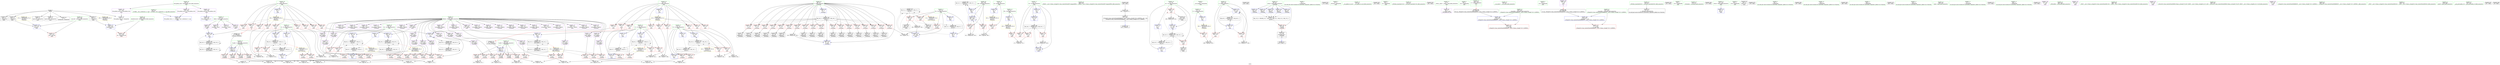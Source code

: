 digraph "SVFG" {
	label="SVFG";

	Node0x55ff34124e70 [shape=record,color=grey,label="{NodeID: 0\nNullPtr}"];
	Node0x55ff34124e70 -> Node0x55ff3427de20[style=solid];
	Node0x55ff34124e70 -> Node0x55ff3427df20[style=solid];
	Node0x55ff34124e70 -> Node0x55ff3427dff0[style=solid];
	Node0x55ff34124e70 -> Node0x55ff3427e0c0[style=solid];
	Node0x55ff34124e70 -> Node0x55ff3427e190[style=solid];
	Node0x55ff34124e70 -> Node0x55ff3427e260[style=solid];
	Node0x55ff34124e70 -> Node0x55ff3428ab40[style=solid];
	Node0x55ff342a6400 [shape=record,color=yellow,style=double,label="{NodeID: 443\n39V_1 = ENCHI(MR_39V_0)\npts\{34 \}\nFun[main]}"];
	Node0x55ff342a6400 -> Node0x55ff34284530[style=dashed];
	Node0x55ff342a6400 -> Node0x55ff34284600[style=dashed];
	Node0x55ff342a6400 -> Node0x55ff342846d0[style=dashed];
	Node0x55ff342a6400 -> Node0x55ff342847a0[style=dashed];
	Node0x55ff342a6400 -> Node0x55ff34284870[style=dashed];
	Node0x55ff342a6400 -> Node0x55ff34284940[style=dashed];
	Node0x55ff342a6400 -> Node0x55ff34284a10[style=dashed];
	Node0x55ff342a6400 -> Node0x55ff34284ae0[style=dashed];
	Node0x55ff342a6400 -> Node0x55ff34284bb0[style=dashed];
	Node0x55ff34291170 [shape=record,color=grey,label="{NodeID: 360\n94 = cmp(92, 93, )\n}"];
	Node0x55ff3428c3d0 [shape=record,color=blue,label="{NodeID: 277\n366\<--360\nY33\<--\nmain\n}"];
	Node0x55ff3428c3d0 -> Node0x55ff342aef60[style=dashed];
	Node0x55ff3427ff00 [shape=record,color=red,label="{NodeID: 194\n113\<--86\n\<--I\n_Z5checkii\n}"];
	Node0x55ff3427ff00 -> Node0x55ff3427e6a0[style=solid];
	Node0x55ff34265440 [shape=record,color=purple,label="{NodeID: 111\n177\<--23\narrayidx46\<--NBirds\n_Z5checkii\n}"];
	Node0x55ff34256550 [shape=record,color=green,label="{NodeID: 28\n33\<--34\nX\<--X_field_insensitive\nGlob }"];
	Node0x55ff34256550 -> Node0x55ff34284530[style=solid];
	Node0x55ff34256550 -> Node0x55ff34284600[style=solid];
	Node0x55ff34256550 -> Node0x55ff342846d0[style=solid];
	Node0x55ff34256550 -> Node0x55ff342847a0[style=solid];
	Node0x55ff34256550 -> Node0x55ff34284870[style=solid];
	Node0x55ff34256550 -> Node0x55ff34284940[style=solid];
	Node0x55ff34256550 -> Node0x55ff34284a10[style=solid];
	Node0x55ff34256550 -> Node0x55ff34284ae0[style=solid];
	Node0x55ff34256550 -> Node0x55ff34284bb0[style=solid];
	Node0x55ff34256550 -> Node0x55ff3428a740[style=solid];
	Node0x55ff34287400 [shape=record,color=black,label="{NodeID: 388\nMR_51V_2 = PHI(MR_51V_4, MR_51V_1, )\npts\{262 \}\n}"];
	Node0x55ff34287400 -> Node0x55ff3428c570[style=dashed];
	Node0x55ff342815c0 [shape=record,color=red,label="{NodeID: 222\n214\<--213\n\<--Y69\n_Z5checkii\n}"];
	Node0x55ff342815c0 -> Node0x55ff34291770[style=solid];
	Node0x55ff342830e0 [shape=record,color=red,label="{NodeID: 139\n376\<--11\n\<--TT\nmain\n}"];
	Node0x55ff3427dc20 [shape=record,color=green,label="{NodeID: 56\n459\<--460\n_ZNKSt7__cxx1112basic_stringIcSt11char_traitsIcESaIcEE7compareEPKc\<--_ZNKSt7__cxx1112basic_stringIcSt11char_traitsIcESaIcEE7compareEPKc_field_insensitive\n}"];
	Node0x55ff342cacc0 [shape=record,color=black,label="{NodeID: 499\n458 = PHI()\n}"];
	Node0x55ff342cacc0 -> Node0x55ff34290270[style=solid];
	Node0x55ff3428ade0 [shape=record,color=blue,label="{NodeID: 250\n86\<--9\nI\<--\n_Z5checkii\n}"];
	Node0x55ff3428ade0 -> Node0x55ff342a6d60[style=dashed];
	Node0x55ff342847a0 [shape=record,color=red,label="{NodeID: 167\n331\<--33\n\<--X\nmain\n}"];
	Node0x55ff342847a0 -> Node0x55ff342915f0[style=solid];
	Node0x55ff3427f3a0 [shape=record,color=black,label="{NodeID: 84\n311\<--308\nidxprom12\<--\nmain\n}"];
	Node0x55ff34275510 [shape=record,color=green,label="{NodeID: 1\n7\<--1\n__dso_handle\<--dummyObj\nGlob }"];
	Node0x55ff342a64e0 [shape=record,color=yellow,style=double,label="{NodeID: 444\n41V_1 = ENCHI(MR_41V_0)\npts\{36 \}\nFun[main]}"];
	Node0x55ff342a64e0 -> Node0x55ff34284c80[style=dashed];
	Node0x55ff342a64e0 -> Node0x55ff34284d50[style=dashed];
	Node0x55ff342a64e0 -> Node0x55ff34284e20[style=dashed];
	Node0x55ff342a64e0 -> Node0x55ff34284ef0[style=dashed];
	Node0x55ff342a64e0 -> Node0x55ff34284fc0[style=dashed];
	Node0x55ff342a64e0 -> Node0x55ff34285090[style=dashed];
	Node0x55ff342a64e0 -> Node0x55ff34285160[style=dashed];
	Node0x55ff342a64e0 -> Node0x55ff34285230[style=dashed];
	Node0x55ff342a64e0 -> Node0x55ff34285300[style=dashed];
	Node0x55ff342912f0 [shape=record,color=grey,label="{NodeID: 361\n317 = cmp(315, 316, )\n}"];
	Node0x55ff3428c4a0 [shape=record,color=blue,label="{NodeID: 278\n253\<--372\nI\<--inc35\nmain\n}"];
	Node0x55ff3428c4a0 -> Node0x55ff34281830[style=dashed];
	Node0x55ff3428c4a0 -> Node0x55ff34281900[style=dashed];
	Node0x55ff3428c4a0 -> Node0x55ff3428c4a0[style=dashed];
	Node0x55ff3428c4a0 -> Node0x55ff34286f00[style=dashed];
	Node0x55ff3427ffd0 [shape=record,color=red,label="{NodeID: 195\n121\<--86\n\<--I\n_Z5checkii\n}"];
	Node0x55ff3427ffd0 -> Node0x55ff3427e770[style=solid];
	Node0x55ff34265510 [shape=record,color=purple,label="{NodeID: 112\n178\<--23\nY47\<--NBirds\n_Z5checkii\n}"];
	Node0x55ff34265510 -> Node0x55ff34281280[style=solid];
	Node0x55ff34256650 [shape=record,color=green,label="{NodeID: 29\n35\<--36\nY\<--Y_field_insensitive\nGlob }"];
	Node0x55ff34256650 -> Node0x55ff34284c80[style=solid];
	Node0x55ff34256650 -> Node0x55ff34284d50[style=solid];
	Node0x55ff34256650 -> Node0x55ff34284e20[style=solid];
	Node0x55ff34256650 -> Node0x55ff34284ef0[style=solid];
	Node0x55ff34256650 -> Node0x55ff34284fc0[style=solid];
	Node0x55ff34256650 -> Node0x55ff34285090[style=solid];
	Node0x55ff34256650 -> Node0x55ff34285160[style=solid];
	Node0x55ff34256650 -> Node0x55ff34285230[style=solid];
	Node0x55ff34256650 -> Node0x55ff34285300[style=solid];
	Node0x55ff34256650 -> Node0x55ff3428a840[style=solid];
	Node0x55ff34287900 [shape=record,color=black,label="{NodeID: 389\nMR_53V_2 = PHI(MR_53V_3, MR_53V_1, )\npts\{220000 \}\n}"];
	Node0x55ff34287900 -> Node0x55ff3428bae0[style=dashed];
	Node0x55ff34287900 -> Node0x55ff34287900[style=dashed];
	Node0x55ff34287900 -> Node0x55ff342aa960[style=dashed];
	Node0x55ff34281690 [shape=record,color=red,label="{NodeID: 223\n223\<--222\n\<--X74\n_Z5checkii\n}"];
	Node0x55ff34281690 -> Node0x55ff34291470[style=solid];
	Node0x55ff342831b0 [shape=record,color=red,label="{NodeID: 140\n425\<--11\n\<--TT\nmain\n}"];
	Node0x55ff342831b0 -> Node0x55ff3428fc70[style=solid];
	Node0x55ff3427dd20 [shape=record,color=green,label="{NodeID: 57\n50\<--471\n_GLOBAL__sub_I_xreborner_0_1.cpp\<--_GLOBAL__sub_I_xreborner_0_1.cpp_field_insensitive\n}"];
	Node0x55ff3427dd20 -> Node0x55ff3428aa40[style=solid];
	Node0x55ff342cadf0 [shape=record,color=black,label="{NodeID: 500\n264 = PHI()\n}"];
	Node0x55ff3428aeb0 [shape=record,color=blue,label="{NodeID: 251\n80\<--129\nretval\<--\n_Z5checkii\n}"];
	Node0x55ff3428aeb0 -> Node0x55ff34260670[style=dashed];
	Node0x55ff34284870 [shape=record,color=red,label="{NodeID: 168\n335\<--33\n\<--X\nmain\n}"];
	Node0x55ff34284870 -> Node0x55ff3428bfc0[style=solid];
	Node0x55ff3427f470 [shape=record,color=black,label="{NodeID: 85\n356\<--355\nidxprom27\<--\nmain\n}"];
	Node0x55ff34279090 [shape=record,color=green,label="{NodeID: 2\n9\<--1\n\<--dummyObj\nCan only get source location for instruction, argument, global var or function.}"];
	Node0x55ff34291470 [shape=record,color=grey,label="{NodeID: 362\n224 = cmp(218, 223, )\n}"];
	Node0x55ff3428c570 [shape=record,color=blue,label="{NodeID: 279\n261\<--9\nI38\<--\nmain\n}"];
	Node0x55ff3428c570 -> Node0x55ff34281b70[style=dashed];
	Node0x55ff3428c570 -> Node0x55ff34281c40[style=dashed];
	Node0x55ff3428c570 -> Node0x55ff3428c640[style=dashed];
	Node0x55ff3428c570 -> Node0x55ff34287400[style=dashed];
	Node0x55ff342800a0 [shape=record,color=red,label="{NodeID: 196\n132\<--86\n\<--I\n_Z5checkii\n}"];
	Node0x55ff342800a0 -> Node0x55ff3427e840[style=solid];
	Node0x55ff342655e0 [shape=record,color=purple,label="{NodeID: 113\n186\<--23\narrayidx51\<--NBirds\n_Z5checkii\n}"];
	Node0x55ff34256750 [shape=record,color=green,label="{NodeID: 30\n48\<--52\nllvm.global_ctors\<--llvm.global_ctors_field_insensitive\nGlob }"];
	Node0x55ff34256750 -> Node0x55ff34282c70[style=solid];
	Node0x55ff34256750 -> Node0x55ff34282d40[style=solid];
	Node0x55ff34256750 -> Node0x55ff34282e40[style=solid];
	Node0x55ff342879f0 [shape=record,color=black,label="{NodeID: 390\nMR_55V_2 = PHI(MR_55V_3, MR_55V_1, )\npts\{220001 \}\n}"];
	Node0x55ff342879f0 -> Node0x55ff3428bc80[style=dashed];
	Node0x55ff342879f0 -> Node0x55ff342879f0[style=dashed];
	Node0x55ff342879f0 -> Node0x55ff342aae60[style=dashed];
	Node0x55ff34281760 [shape=record,color=red,label="{NodeID: 224\n231\<--230\n\<--Y79\n_Z5checkii\n}"];
	Node0x55ff34281760 -> Node0x55ff34292370[style=solid];
	Node0x55ff34283280 [shape=record,color=red,label="{NodeID: 141\n285\<--13\n\<--N\nmain\n}"];
	Node0x55ff34283280 -> Node0x55ff34291d70[style=solid];
	Node0x55ff3427de20 [shape=record,color=black,label="{NodeID: 58\n2\<--3\ndummyVal\<--dummyVal\n}"];
	Node0x55ff342caec0 [shape=record,color=black,label="{NodeID: 501\n273 = PHI()\n}"];
	Node0x55ff342aea60 [shape=record,color=black,label="{NodeID: 418\nMR_20V_3 = PHI(MR_20V_4, MR_20V_2, )\npts\{240000 \}\n|{|<s3>18}}"];
	Node0x55ff342aea60 -> Node0x55ff3428c230[style=dashed];
	Node0x55ff342aea60 -> Node0x55ff34287ae0[style=dashed];
	Node0x55ff342aea60 -> Node0x55ff342aea60[style=dashed];
	Node0x55ff342aea60:s3 -> Node0x55ff342b0870[style=dashed,color=red];
	Node0x55ff3428af80 [shape=record,color=blue,label="{NodeID: 252\n80\<--129\nretval\<--\n_Z5checkii\n}"];
	Node0x55ff3428af80 -> Node0x55ff34260670[style=dashed];
	Node0x55ff34284940 [shape=record,color=red,label="{NodeID: 169\n354\<--33\n\<--X\nmain\n}"];
	Node0x55ff34284940 -> Node0x55ff3428c230[style=solid];
	Node0x55ff3427f540 [shape=record,color=black,label="{NodeID: 86\n364\<--361\nidxprom31\<--\nmain\n}"];
	Node0x55ff34256410 [shape=record,color=green,label="{NodeID: 3\n37\<--1\n_ZSt3cin\<--dummyObj\nGlob }"];
	Node0x55ff342915f0 [shape=record,color=grey,label="{NodeID: 363\n333 = cmp(331, 332, )\n}"];
	Node0x55ff3428c640 [shape=record,color=blue,label="{NodeID: 280\n261\<--421\nI38\<--inc61\nmain\n}"];
	Node0x55ff3428c640 -> Node0x55ff34281b70[style=dashed];
	Node0x55ff3428c640 -> Node0x55ff34281c40[style=dashed];
	Node0x55ff3428c640 -> Node0x55ff3428c640[style=dashed];
	Node0x55ff3428c640 -> Node0x55ff34287400[style=dashed];
	Node0x55ff34280170 [shape=record,color=red,label="{NodeID: 197\n140\<--86\n\<--I\n_Z5checkii\n}"];
	Node0x55ff34280170 -> Node0x55ff3427e910[style=solid];
	Node0x55ff342656b0 [shape=record,color=purple,label="{NodeID: 114\n187\<--23\nX52\<--NBirds\n_Z5checkii\n}"];
	Node0x55ff342656b0 -> Node0x55ff34281350[style=solid];
	Node0x55ff34264100 [shape=record,color=green,label="{NodeID: 31\n53\<--54\n__cxx_global_var_init\<--__cxx_global_var_init_field_insensitive\n}"];
	Node0x55ff34287ae0 [shape=record,color=black,label="{NodeID: 391\nMR_20V_2 = PHI(MR_20V_3, MR_20V_1, )\npts\{240000 \}\n}"];
	Node0x55ff34287ae0 -> Node0x55ff342aea60[style=dashed];
	Node0x55ff34281830 [shape=record,color=red,label="{NodeID: 225\n284\<--253\n\<--I\nmain\n}"];
	Node0x55ff34281830 -> Node0x55ff34291d70[style=solid];
	Node0x55ff34283350 [shape=record,color=red,label="{NodeID: 142\n384\<--15\n\<--M\nmain\n}"];
	Node0x55ff34283350 -> Node0x55ff342909f0[style=solid];
	Node0x55ff3427df20 [shape=record,color=black,label="{NodeID: 59\n322\<--3\n\<--dummyVal\nmain\n}"];
	Node0x55ff342caf90 [shape=record,color=black,label="{NodeID: 502\n292 = PHI()\n}"];
	Node0x55ff342aef60 [shape=record,color=black,label="{NodeID: 419\nMR_22V_3 = PHI(MR_22V_4, MR_22V_2, )\npts\{240001 \}\n|{|<s3>18}}"];
	Node0x55ff342aef60 -> Node0x55ff3428c3d0[style=dashed];
	Node0x55ff342aef60 -> Node0x55ff342a6890[style=dashed];
	Node0x55ff342aef60 -> Node0x55ff342aef60[style=dashed];
	Node0x55ff342aef60:s3 -> Node0x55ff342b0950[style=dashed,color=red];
	Node0x55ff3428b050 [shape=record,color=blue,label="{NodeID: 253\n80\<--129\nretval\<--\n_Z5checkii\n}"];
	Node0x55ff3428b050 -> Node0x55ff34260670[style=dashed];
	Node0x55ff34284a10 [shape=record,color=red,label="{NodeID: 170\n389\<--33\n\<--X\nmain\n}"];
	Node0x55ff34284a10 -> Node0x55ff34292670[style=solid];
	Node0x55ff3427f610 [shape=record,color=black,label="{NodeID: 87\n447\<--461\n_ZSteqIcSt11char_traitsIcESaIcEEbRKNSt7__cxx1112basic_stringIT_T0_T1_EEPKS5__ret\<--cmp\n_ZSteqIcSt11char_traitsIcESaIcEEbRKNSt7__cxx1112basic_stringIT_T0_T1_EEPKS5_\n|{<s0>9}}"];
	Node0x55ff3427f610:s0 -> Node0x55ff342cb1c0[style=solid,color=blue];
	Node0x55ff34252280 [shape=record,color=green,label="{NodeID: 4\n38\<--1\n.str\<--dummyObj\nGlob }"];
	Node0x55ff342a6780 [shape=record,color=yellow,style=double,label="{NodeID: 447\n47V_1 = ENCHI(MR_47V_0)\npts\{258 \}\nFun[main]}"];
	Node0x55ff342a6780 -> Node0x55ff3428be20[style=dashed];
	Node0x55ff34291770 [shape=record,color=grey,label="{NodeID: 364\n216 = cmp(214, 215, )\n}"];
	Node0x55ff3428c710 [shape=record,color=blue,label="{NodeID: 281\n11\<--426\nTT\<--inc64\nmain\n}"];
	Node0x55ff3428c710 -> Node0x55ff34260b70[style=dashed];
	Node0x55ff34280240 [shape=record,color=red,label="{NodeID: 198\n149\<--86\n\<--I\n_Z5checkii\n}"];
	Node0x55ff34280240 -> Node0x55ff3427e9e0[style=solid];
	Node0x55ff34281d80 [shape=record,color=purple,label="{NodeID: 115\n194\<--23\narrayidx56\<--NBirds\n_Z5checkii\n}"];
	Node0x55ff34264200 [shape=record,color=green,label="{NodeID: 32\n57\<--58\n_ZNSt8ios_base4InitC1Ev\<--_ZNSt8ios_base4InitC1Ev_field_insensitive\n}"];
	Node0x55ff342a6890 [shape=record,color=black,label="{NodeID: 392\nMR_22V_2 = PHI(MR_22V_3, MR_22V_1, )\npts\{240001 \}\n}"];
	Node0x55ff342a6890 -> Node0x55ff342aef60[style=dashed];
	Node0x55ff34281900 [shape=record,color=red,label="{NodeID: 226\n371\<--253\n\<--I\nmain\n}"];
	Node0x55ff34281900 -> Node0x55ff3428faf0[style=solid];
	Node0x55ff34283420 [shape=record,color=red,label="{NodeID: 143\n302\<--17\n\<--N1\nmain\n}"];
	Node0x55ff34283420 -> Node0x55ff3427f2d0[style=solid];
	Node0x55ff3427dff0 [shape=record,color=black,label="{NodeID: 60\n323\<--3\n\<--dummyVal\nmain\n}"];
	Node0x55ff3427dff0 -> Node0x55ff3428be20[style=solid];
	Node0x55ff342cb0f0 [shape=record,color=black,label="{NodeID: 503\n293 = PHI()\n}"];
	Node0x55ff3428b120 [shape=record,color=blue,label="{NodeID: 254\n80\<--129\nretval\<--\n_Z5checkii\n}"];
	Node0x55ff3428b120 -> Node0x55ff34260670[style=dashed];
	Node0x55ff34284ae0 [shape=record,color=red,label="{NodeID: 171\n393\<--33\n\<--X\nmain\n}"];
	Node0x55ff34284ae0 -> Node0x55ff342924f0[style=solid];
	Node0x55ff3427f6e0 [shape=record,color=purple,label="{NodeID: 88\n59\<--4\n\<--_ZStL8__ioinit\n__cxx_global_var_init\n}"];
	Node0x55ff34252310 [shape=record,color=green,label="{NodeID: 5\n40\<--1\n.str.1\<--dummyObj\nGlob }"];
	Node0x55ff342b1fb0 [shape=record,color=yellow,style=double,label="{NodeID: 448\n49V_1 = ENCHI(MR_49V_0)\npts\{260 \}\nFun[main]}"];
	Node0x55ff342b1fb0 -> Node0x55ff3428bef0[style=dashed];
	Node0x55ff342918f0 [shape=record,color=grey,label="{NodeID: 365\n340 = cmp(338, 339, )\n}"];
	Node0x55ff3428c7e0 [shape=record,color=blue,label="{NodeID: 282\n450\<--448\n__lhs.addr\<--__lhs\n_ZSteqIcSt11char_traitsIcESaIcEEbRKNSt7__cxx1112basic_stringIT_T0_T1_EEPKS5_\n}"];
	Node0x55ff3428c7e0 -> Node0x55ff34289c10[style=dashed];
	Node0x55ff34280310 [shape=record,color=red,label="{NodeID: 199\n157\<--86\n\<--I\n_Z5checkii\n}"];
	Node0x55ff34280310 -> Node0x55ff3427eab0[style=solid];
	Node0x55ff34281e10 [shape=record,color=purple,label="{NodeID: 116\n195\<--23\nY57\<--NBirds\n_Z5checkii\n}"];
	Node0x55ff34281e10 -> Node0x55ff34281420[style=solid];
	Node0x55ff34264300 [shape=record,color=green,label="{NodeID: 33\n63\<--64\n__cxa_atexit\<--__cxa_atexit_field_insensitive\n}"];
	Node0x55ff342a6d60 [shape=record,color=black,label="{NodeID: 393\nMR_18V_3 = PHI(MR_18V_4, MR_18V_2, )\npts\{87 \}\n}"];
	Node0x55ff342a6d60 -> Node0x55ff34285b20[style=dashed];
	Node0x55ff342a6d60 -> Node0x55ff3427fd60[style=dashed];
	Node0x55ff342a6d60 -> Node0x55ff3427fe30[style=dashed];
	Node0x55ff342a6d60 -> Node0x55ff3427ff00[style=dashed];
	Node0x55ff342a6d60 -> Node0x55ff3427ffd0[style=dashed];
	Node0x55ff342a6d60 -> Node0x55ff342800a0[style=dashed];
	Node0x55ff342a6d60 -> Node0x55ff34280170[style=dashed];
	Node0x55ff342a6d60 -> Node0x55ff34280240[style=dashed];
	Node0x55ff342a6d60 -> Node0x55ff34280310[style=dashed];
	Node0x55ff342a6d60 -> Node0x55ff342803e0[style=dashed];
	Node0x55ff342a6d60 -> Node0x55ff342804b0[style=dashed];
	Node0x55ff342a6d60 -> Node0x55ff34280580[style=dashed];
	Node0x55ff342a6d60 -> Node0x55ff34280650[style=dashed];
	Node0x55ff342a6d60 -> Node0x55ff34280720[style=dashed];
	Node0x55ff342a6d60 -> Node0x55ff342807f0[style=dashed];
	Node0x55ff342a6d60 -> Node0x55ff342808c0[style=dashed];
	Node0x55ff342a6d60 -> Node0x55ff34280990[style=dashed];
	Node0x55ff342a6d60 -> Node0x55ff34280a60[style=dashed];
	Node0x55ff342a6d60 -> Node0x55ff3428b1f0[style=dashed];
	Node0x55ff342819d0 [shape=record,color=red,label="{NodeID: 227\n430\<--257\nexn\<--exn.slot\nmain\n}"];
	Node0x55ff342834f0 [shape=record,color=red,label="{NodeID: 144\n308\<--17\n\<--N1\nmain\n}"];
	Node0x55ff342834f0 -> Node0x55ff3427f3a0[style=solid];
	Node0x55ff342834f0 -> Node0x55ff3428ff70[style=solid];
	Node0x55ff3427e0c0 [shape=record,color=black,label="{NodeID: 61\n325\<--3\n\<--dummyVal\nmain\n}"];
	Node0x55ff3427e0c0 -> Node0x55ff3428bef0[style=solid];
	Node0x55ff342cb1c0 [shape=record,color=black,label="{NodeID: 504\n297 = PHI(447, )\n}"];
	Node0x55ff3428b1f0 [shape=record,color=blue,label="{NodeID: 255\n86\<--239\nI\<--inc\n_Z5checkii\n}"];
	Node0x55ff3428b1f0 -> Node0x55ff342a6d60[style=dashed];
	Node0x55ff34284bb0 [shape=record,color=red,label="{NodeID: 172\n408\<--33\n\<--X\nmain\n|{<s0>18}}"];
	Node0x55ff34284bb0:s0 -> Node0x55ff342cbc10[style=solid,color=red];
	Node0x55ff3427f7b0 [shape=record,color=purple,label="{NodeID: 89\n304\<--21\narrayidx\<--Birds\nmain\n}"];
	Node0x55ff3424fe40 [shape=record,color=green,label="{NodeID: 6\n42\<--1\n.str.2\<--dummyObj\nGlob }"];
	Node0x55ff34291a70 [shape=record,color=grey,label="{NodeID: 366\n126 = cmp(120, 125, )\n}"];
	Node0x55ff3428c8b0 [shape=record,color=blue,label="{NodeID: 283\n452\<--449\n__rhs.addr\<--__rhs\n_ZSteqIcSt11char_traitsIcESaIcEEbRKNSt7__cxx1112basic_stringIT_T0_T1_EEPKS5_\n}"];
	Node0x55ff3428c8b0 -> Node0x55ff34289ca0[style=dashed];
	Node0x55ff342803e0 [shape=record,color=red,label="{NodeID: 200\n167\<--86\n\<--I\n_Z5checkii\n}"];
	Node0x55ff342803e0 -> Node0x55ff3427eb80[style=solid];
	Node0x55ff34281ea0 [shape=record,color=purple,label="{NodeID: 117\n204\<--23\narrayidx63\<--NBirds\n_Z5checkii\n}"];
	Node0x55ff34264400 [shape=record,color=green,label="{NodeID: 34\n62\<--68\n_ZNSt8ios_base4InitD1Ev\<--_ZNSt8ios_base4InitD1Ev_field_insensitive\n}"];
	Node0x55ff34264400 -> Node0x55ff3427e400[style=solid];
	Node0x55ff34281aa0 [shape=record,color=red,label="{NodeID: 228\n431\<--259\nsel\<--ehselector.slot\nmain\n}"];
	Node0x55ff342835c0 [shape=record,color=red,label="{NodeID: 145\n93\<--19\n\<--N2\n_Z5checkii\n}"];
	Node0x55ff342835c0 -> Node0x55ff34291170[style=solid];
	Node0x55ff3427e190 [shape=record,color=black,label="{NodeID: 62\n432\<--3\nlpad.val\<--dummyVal\nmain\n}"];
	Node0x55ff342cb330 [shape=record,color=black,label="{NodeID: 505\n353 = PHI()\n}"];
	Node0x55ff342b0060 [shape=record,color=yellow,style=double,label="{NodeID: 422\n2V_1 = ENCHI(MR_2V_0)\npts\{20 \}\nFun[_Z5checkii]}"];
	Node0x55ff342b0060 -> Node0x55ff342835c0[style=dashed];
	Node0x55ff3428b2c0 [shape=record,color=blue,label="{NodeID: 256\n80\<--244\nretval\<--\n_Z5checkii\n}"];
	Node0x55ff3428b2c0 -> Node0x55ff34260670[style=dashed];
	Node0x55ff34284c80 [shape=record,color=red,label="{NodeID: 173\n307\<--35\n\<--Y\nmain\n}"];
	Node0x55ff34284c80 -> Node0x55ff3428bc80[style=solid];
	Node0x55ff3427f880 [shape=record,color=purple,label="{NodeID: 90\n305\<--21\nX\<--Birds\nmain\n}"];
	Node0x55ff3427f880 -> Node0x55ff3428bae0[style=solid];
	Node0x55ff3424fed0 [shape=record,color=green,label="{NodeID: 7\n44\<--1\n.str.3\<--dummyObj\nGlob }"];
	Node0x55ff34291bf0 [shape=record,color=grey,label="{NodeID: 367\n347 = cmp(345, 346, )\n}"];
	Node0x55ff342804b0 [shape=record,color=red,label="{NodeID: 201\n175\<--86\n\<--I\n_Z5checkii\n}"];
	Node0x55ff342804b0 -> Node0x55ff3427ec50[style=solid];
	Node0x55ff34281f70 [shape=record,color=purple,label="{NodeID: 118\n205\<--23\nX64\<--NBirds\n_Z5checkii\n}"];
	Node0x55ff34281f70 -> Node0x55ff342814f0[style=solid];
	Node0x55ff34264500 [shape=record,color=green,label="{NodeID: 35\n75\<--76\n_Z5checkii\<--_Z5checkii_field_insensitive\n}"];
	Node0x55ff34281b70 [shape=record,color=red,label="{NodeID: 229\n383\<--261\n\<--I38\nmain\n}"];
	Node0x55ff34281b70 -> Node0x55ff342909f0[style=solid];
	Node0x55ff34283690 [shape=record,color=red,label="{NodeID: 146\n355\<--19\n\<--N2\nmain\n}"];
	Node0x55ff34283690 -> Node0x55ff3427f470[style=solid];
	Node0x55ff3427e260 [shape=record,color=black,label="{NodeID: 63\n433\<--3\nlpad.val66\<--dummyVal\nmain\n}"];
	Node0x55ff342cb400 [shape=record,color=black,label="{NodeID: 506\n375 = PHI()\n}"];
	Node0x55ff342b0170 [shape=record,color=yellow,style=double,label="{NodeID: 423\n4V_1 = ENCHI(MR_4V_0)\npts\{26 \}\nFun[_Z5checkii]}"];
	Node0x55ff342b0170 -> Node0x55ff34283830[style=dashed];
	Node0x55ff342b0170 -> Node0x55ff34283900[style=dashed];
	Node0x55ff3428b390 [shape=record,color=blue,label="{NodeID: 257\n251\<--9\nretval\<--\nmain\n}"];
	Node0x55ff34284d50 [shape=record,color=red,label="{NodeID: 174\n338\<--35\n\<--Y\nmain\n}"];
	Node0x55ff34284d50 -> Node0x55ff342918f0[style=solid];
	Node0x55ff3427f950 [shape=record,color=purple,label="{NodeID: 91\n312\<--21\narrayidx13\<--Birds\nmain\n}"];
	Node0x55ff342526a0 [shape=record,color=green,label="{NodeID: 8\n46\<--1\n.str.4\<--dummyObj\nGlob }"];
	Node0x55ff34291d70 [shape=record,color=grey,label="{NodeID: 368\n286 = cmp(284, 285, )\n}"];
	Node0x55ff34280580 [shape=record,color=red,label="{NodeID: 202\n184\<--86\n\<--I\n_Z5checkii\n}"];
	Node0x55ff34280580 -> Node0x55ff3427ed20[style=solid];
	Node0x55ff34282040 [shape=record,color=purple,label="{NodeID: 119\n212\<--23\narrayidx68\<--NBirds\n_Z5checkii\n}"];
	Node0x55ff34264600 [shape=record,color=green,label="{NodeID: 36\n80\<--81\nretval\<--retval_field_insensitive\n_Z5checkii\n}"];
	Node0x55ff34264600 -> Node0x55ff342853d0[style=solid];
	Node0x55ff34264600 -> Node0x55ff3428aeb0[style=solid];
	Node0x55ff34264600 -> Node0x55ff3428af80[style=solid];
	Node0x55ff34264600 -> Node0x55ff3428b050[style=solid];
	Node0x55ff34264600 -> Node0x55ff3428b120[style=solid];
	Node0x55ff34264600 -> Node0x55ff3428b2c0[style=solid];
	Node0x55ff34281c40 [shape=record,color=red,label="{NodeID: 230\n420\<--261\n\<--I38\nmain\n}"];
	Node0x55ff34281c40 -> Node0x55ff342900f0[style=solid];
	Node0x55ff34283760 [shape=record,color=red,label="{NodeID: 147\n361\<--19\n\<--N2\nmain\n}"];
	Node0x55ff34283760 -> Node0x55ff3427f540[style=solid];
	Node0x55ff34283760 -> Node0x55ff3428f970[style=solid];
	Node0x55ff3427e330 [shape=record,color=black,label="{NodeID: 64\n250\<--9\nmain_ret\<--\nmain\n}"];
	Node0x55ff342cb4d0 [shape=record,color=black,label="{NodeID: 507\n378 = PHI()\n}"];
	Node0x55ff342b0250 [shape=record,color=yellow,style=double,label="{NodeID: 424\n6V_1 = ENCHI(MR_6V_0)\npts\{28 \}\nFun[_Z5checkii]}"];
	Node0x55ff342b0250 -> Node0x55ff34283b70[style=dashed];
	Node0x55ff342b0250 -> Node0x55ff34283c40[style=dashed];
	Node0x55ff3428b460 [shape=record,color=blue,label="{NodeID: 258\n11\<--240\nTT\<--\nmain\n}"];
	Node0x55ff3428b460 -> Node0x55ff34260b70[style=dashed];
	Node0x55ff34284e20 [shape=record,color=red,label="{NodeID: 175\n342\<--35\n\<--Y\nmain\n}"];
	Node0x55ff34284e20 -> Node0x55ff3428c090[style=solid];
	Node0x55ff3427fa20 [shape=record,color=purple,label="{NodeID: 92\n313\<--21\nY\<--Birds\nmain\n}"];
	Node0x55ff3427fa20 -> Node0x55ff3428bc80[style=solid];
	Node0x55ff34252730 [shape=record,color=green,label="{NodeID: 9\n49\<--1\n\<--dummyObj\nCan only get source location for instruction, argument, global var or function.}"];
	Node0x55ff34291ef0 [shape=record,color=grey,label="{NodeID: 369\n271 = cmp(269, 270, )\n}"];
	Node0x55ff34280650 [shape=record,color=red,label="{NodeID: 203\n192\<--86\n\<--I\n_Z5checkii\n}"];
	Node0x55ff34280650 -> Node0x55ff3427edf0[style=solid];
	Node0x55ff34282110 [shape=record,color=purple,label="{NodeID: 120\n213\<--23\nY69\<--NBirds\n_Z5checkii\n}"];
	Node0x55ff34282110 -> Node0x55ff342815c0[style=solid];
	Node0x55ff342646d0 [shape=record,color=green,label="{NodeID: 37\n82\<--83\nX.addr\<--X.addr_field_insensitive\n_Z5checkii\n}"];
	Node0x55ff342646d0 -> Node0x55ff342854a0[style=solid];
	Node0x55ff342646d0 -> Node0x55ff34285570[style=solid];
	Node0x55ff342646d0 -> Node0x55ff34285640[style=solid];
	Node0x55ff342646d0 -> Node0x55ff34285710[style=solid];
	Node0x55ff342646d0 -> Node0x55ff3428ac40[style=solid];
	Node0x55ff34289c10 [shape=record,color=red,label="{NodeID: 231\n456\<--450\n\<--__lhs.addr\n_ZSteqIcSt11char_traitsIcESaIcEEbRKNSt7__cxx1112basic_stringIT_T0_T1_EEPKS5_\n}"];
	Node0x55ff34283830 [shape=record,color=red,label="{NodeID: 148\n137\<--25\n\<--X1\n_Z5checkii\n}"];
	Node0x55ff34283830 -> Node0x55ff34292af0[style=solid];
	Node0x55ff3427e400 [shape=record,color=black,label="{NodeID: 65\n61\<--62\n\<--_ZNSt8ios_base4InitD1Ev\nCan only get source location for instruction, argument, global var or function.}"];
	Node0x55ff342cb5d0 [shape=record,color=black,label="{NodeID: 508\n387 = PHI()\n}"];
	Node0x55ff342b0330 [shape=record,color=yellow,style=double,label="{NodeID: 425\n8V_1 = ENCHI(MR_8V_0)\npts\{30 \}\nFun[_Z5checkii]}"];
	Node0x55ff342b0330 -> Node0x55ff34283eb0[style=dashed];
	Node0x55ff342b0330 -> Node0x55ff34283f80[style=dashed];
	Node0x55ff3428b530 [shape=record,color=blue,label="{NodeID: 259\n19\<--9\nN2\<--\nmain\n}"];
	Node0x55ff3428b530 -> Node0x55ff342ac260[style=dashed];
	Node0x55ff34284ef0 [shape=record,color=red,label="{NodeID: 176\n345\<--35\n\<--Y\nmain\n}"];
	Node0x55ff34284ef0 -> Node0x55ff34291bf0[style=solid];
	Node0x55ff3427faf0 [shape=record,color=purple,label="{NodeID: 93\n98\<--23\narrayidx\<--NBirds\n_Z5checkii\n}"];
	Node0x55ff34268270 [shape=record,color=green,label="{NodeID: 10\n129\<--1\n\<--dummyObj\nCan only get source location for instruction, argument, global var or function.}"];
	Node0x55ff34292070 [shape=record,color=grey,label="{NodeID: 370\n154 = cmp(148, 153, )\n}"];
	Node0x55ff34280720 [shape=record,color=red,label="{NodeID: 204\n202\<--86\n\<--I\n_Z5checkii\n}"];
	Node0x55ff34280720 -> Node0x55ff3427eec0[style=solid];
	Node0x55ff342821e0 [shape=record,color=purple,label="{NodeID: 121\n221\<--23\narrayidx73\<--NBirds\n_Z5checkii\n}"];
	Node0x55ff342647a0 [shape=record,color=green,label="{NodeID: 38\n84\<--85\nY.addr\<--Y.addr_field_insensitive\n_Z5checkii\n}"];
	Node0x55ff342647a0 -> Node0x55ff342857e0[style=solid];
	Node0x55ff342647a0 -> Node0x55ff342858b0[style=solid];
	Node0x55ff342647a0 -> Node0x55ff34285980[style=solid];
	Node0x55ff342647a0 -> Node0x55ff34285a50[style=solid];
	Node0x55ff342647a0 -> Node0x55ff3428ad10[style=solid];
	Node0x55ff34289ca0 [shape=record,color=red,label="{NodeID: 232\n457\<--452\n\<--__rhs.addr\n_ZSteqIcSt11char_traitsIcESaIcEEbRKNSt7__cxx1112basic_stringIT_T0_T1_EEPKS5_\n}"];
	Node0x55ff34283900 [shape=record,color=red,label="{NodeID: 149\n207\<--25\n\<--X1\n_Z5checkii\n}"];
	Node0x55ff34283900 -> Node0x55ff342906f0[style=solid];
	Node0x55ff3427e500 [shape=record,color=black,label="{NodeID: 66\n97\<--96\nidxprom\<--\n_Z5checkii\n}"];
	Node0x55ff342cb730 [shape=record,color=black,label="{NodeID: 509\n388 = PHI()\n}"];
	Node0x55ff342b0410 [shape=record,color=yellow,style=double,label="{NodeID: 426\n10V_1 = ENCHI(MR_10V_0)\npts\{32 \}\nFun[_Z5checkii]}"];
	Node0x55ff342b0410 -> Node0x55ff342841f0[style=dashed];
	Node0x55ff342b0410 -> Node0x55ff342842c0[style=dashed];
	Node0x55ff3428b600 [shape=record,color=blue,label="{NodeID: 260\n17\<--9\nN1\<--\nmain\n}"];
	Node0x55ff3428b600 -> Node0x55ff342abd60[style=dashed];
	Node0x55ff34284fc0 [shape=record,color=red,label="{NodeID: 177\n349\<--35\n\<--Y\nmain\n}"];
	Node0x55ff34284fc0 -> Node0x55ff3428c160[style=solid];
	Node0x55ff3427fbc0 [shape=record,color=purple,label="{NodeID: 94\n99\<--23\nX1\<--NBirds\n_Z5checkii\n}"];
	Node0x55ff3427fbc0 -> Node0x55ff34280b30[style=solid];
	Node0x55ff34268300 [shape=record,color=green,label="{NodeID: 11\n240\<--1\n\<--dummyObj\nCan only get source location for instruction, argument, global var or function.}"];
	Node0x55ff342921f0 [shape=record,color=grey,label="{NodeID: 371\n162 = cmp(156, 161, )\n}"];
	Node0x55ff342807f0 [shape=record,color=red,label="{NodeID: 205\n210\<--86\n\<--I\n_Z5checkii\n}"];
	Node0x55ff342807f0 -> Node0x55ff3427ef90[style=solid];
	Node0x55ff342822b0 [shape=record,color=purple,label="{NodeID: 122\n222\<--23\nX74\<--NBirds\n_Z5checkii\n}"];
	Node0x55ff342822b0 -> Node0x55ff34281690[style=solid];
	Node0x55ff34264870 [shape=record,color=green,label="{NodeID: 39\n86\<--87\nI\<--I_field_insensitive\n_Z5checkii\n}"];
	Node0x55ff34264870 -> Node0x55ff34285b20[style=solid];
	Node0x55ff34264870 -> Node0x55ff3427fd60[style=solid];
	Node0x55ff34264870 -> Node0x55ff3427fe30[style=solid];
	Node0x55ff34264870 -> Node0x55ff3427ff00[style=solid];
	Node0x55ff34264870 -> Node0x55ff3427ffd0[style=solid];
	Node0x55ff34264870 -> Node0x55ff342800a0[style=solid];
	Node0x55ff34264870 -> Node0x55ff34280170[style=solid];
	Node0x55ff34264870 -> Node0x55ff34280240[style=solid];
	Node0x55ff34264870 -> Node0x55ff34280310[style=solid];
	Node0x55ff34264870 -> Node0x55ff342803e0[style=solid];
	Node0x55ff34264870 -> Node0x55ff342804b0[style=solid];
	Node0x55ff34264870 -> Node0x55ff34280580[style=solid];
	Node0x55ff34264870 -> Node0x55ff34280650[style=solid];
	Node0x55ff34264870 -> Node0x55ff34280720[style=solid];
	Node0x55ff34264870 -> Node0x55ff342807f0[style=solid];
	Node0x55ff34264870 -> Node0x55ff342808c0[style=solid];
	Node0x55ff34264870 -> Node0x55ff34280990[style=solid];
	Node0x55ff34264870 -> Node0x55ff34280a60[style=solid];
	Node0x55ff34264870 -> Node0x55ff3428ade0[style=solid];
	Node0x55ff34264870 -> Node0x55ff3428b1f0[style=solid];
	Node0x55ff34289d70 [shape=record,color=blue,label="{NodeID: 233\n8\<--9\nNN\<--\nGlob }"];
	Node0x55ff34289d70 -> Node0x55ff342b0a30[style=dashed];
	Node0x55ff342839d0 [shape=record,color=red,label="{NodeID: 150\n316\<--25\n\<--X1\nmain\n}"];
	Node0x55ff342839d0 -> Node0x55ff342912f0[style=solid];
	Node0x55ff3427e5d0 [shape=record,color=black,label="{NodeID: 67\n105\<--104\nidxprom3\<--\n_Z5checkii\n}"];
	Node0x55ff342cb800 [shape=record,color=black,label="{NodeID: 510\n406 = PHI()\n}"];
	Node0x55ff3428f970 [shape=record,color=grey,label="{NodeID: 344\n362 = Binary(361, 240, )\n}"];
	Node0x55ff3428f970 -> Node0x55ff3428c300[style=solid];
	Node0x55ff3428b6d0 [shape=record,color=blue,label="{NodeID: 261\n27\<--277\nY1\<--\nmain\n}"];
	Node0x55ff3428b6d0 -> Node0x55ff342acc60[style=dashed];
	Node0x55ff34285090 [shape=record,color=red,label="{NodeID: 178\n360\<--35\n\<--Y\nmain\n}"];
	Node0x55ff34285090 -> Node0x55ff3428c3d0[style=solid];
	Node0x55ff3427fc90 [shape=record,color=purple,label="{NodeID: 95\n106\<--23\narrayidx4\<--NBirds\n_Z5checkii\n}"];
	Node0x55ff34268390 [shape=record,color=green,label="{NodeID: 12\n244\<--1\n\<--dummyObj\nCan only get source location for instruction, argument, global var or function.}"];
	Node0x55ff34292370 [shape=record,color=grey,label="{NodeID: 372\n232 = cmp(226, 231, )\n}"];
	Node0x55ff342808c0 [shape=record,color=red,label="{NodeID: 206\n219\<--86\n\<--I\n_Z5checkii\n}"];
	Node0x55ff342808c0 -> Node0x55ff3427f060[style=solid];
	Node0x55ff34282380 [shape=record,color=purple,label="{NodeID: 123\n229\<--23\narrayidx78\<--NBirds\n_Z5checkii\n}"];
	Node0x55ff34264940 [shape=record,color=green,label="{NodeID: 40\n248\<--249\nmain\<--main_field_insensitive\n}"];
	Node0x55ff34289e40 [shape=record,color=blue,label="{NodeID: 234\n11\<--9\nTT\<--\nGlob }"];
	Node0x55ff34289e40 -> Node0x55ff3428b460[style=dashed];
	Node0x55ff34283aa0 [shape=record,color=red,label="{NodeID: 151\n390\<--25\n\<--X1\nmain\n}"];
	Node0x55ff34283aa0 -> Node0x55ff34292670[style=solid];
	Node0x55ff3427e6a0 [shape=record,color=black,label="{NodeID: 68\n114\<--113\nidxprom7\<--\n_Z5checkii\n}"];
	Node0x55ff342cb8d0 [shape=record,color=black,label="{NodeID: 511\n410 = PHI(77, )\n}"];
	Node0x55ff3428faf0 [shape=record,color=grey,label="{NodeID: 345\n372 = Binary(371, 240, )\n}"];
	Node0x55ff3428faf0 -> Node0x55ff3428c4a0[style=solid];
	Node0x55ff3428b7a0 [shape=record,color=blue,label="{NodeID: 262\n25\<--277\nX1\<--\nmain\n}"];
	Node0x55ff3428b7a0 -> Node0x55ff342ac760[style=dashed];
	Node0x55ff34285160 [shape=record,color=red,label="{NodeID: 179\n397\<--35\n\<--Y\nmain\n}"];
	Node0x55ff34285160 -> Node0x55ff342927f0[style=solid];
	Node0x55ff3427cec0 [shape=record,color=purple,label="{NodeID: 96\n107\<--23\nY5\<--NBirds\n_Z5checkii\n}"];
	Node0x55ff3427cec0 -> Node0x55ff34280c00[style=solid];
	Node0x55ff34252400 [shape=record,color=green,label="{NodeID: 13\n277\<--1\n\<--dummyObj\nCan only get source location for instruction, argument, global var or function.}"];
	Node0x55ff342924f0 [shape=record,color=grey,label="{NodeID: 373\n395 = cmp(393, 394, )\n}"];
	Node0x55ff34280990 [shape=record,color=red,label="{NodeID: 207\n227\<--86\n\<--I\n_Z5checkii\n}"];
	Node0x55ff34280990 -> Node0x55ff3427f130[style=solid];
	Node0x55ff34282450 [shape=record,color=purple,label="{NodeID: 124\n230\<--23\nY79\<--NBirds\n_Z5checkii\n}"];
	Node0x55ff34282450 -> Node0x55ff34281760[style=solid];
	Node0x55ff34264a40 [shape=record,color=green,label="{NodeID: 41\n251\<--252\nretval\<--retval_field_insensitive\nmain\n}"];
	Node0x55ff34264a40 -> Node0x55ff3428b390[style=solid];
	Node0x55ff34289f40 [shape=record,color=blue,label="{NodeID: 235\n13\<--9\nN\<--\nGlob }"];
	Node0x55ff34289f40 -> Node0x55ff342b0c20[style=dashed];
	Node0x55ff34283b70 [shape=record,color=red,label="{NodeID: 152\n180\<--27\n\<--Y1\n_Z5checkii\n}"];
	Node0x55ff34283b70 -> Node0x55ff34290e70[style=solid];
	Node0x55ff3427e770 [shape=record,color=black,label="{NodeID: 69\n122\<--121\nidxprom12\<--\n_Z5checkii\n}"];
	Node0x55ff342cba70 [shape=record,color=black,label="{NodeID: 512\n413 = PHI()\n}"];
	Node0x55ff3428fc70 [shape=record,color=grey,label="{NodeID: 346\n426 = Binary(425, 240, )\n}"];
	Node0x55ff3428fc70 -> Node0x55ff3428c710[style=solid];
	Node0x55ff3428b870 [shape=record,color=blue,label="{NodeID: 263\n31\<--280\nY2\<--\nmain\n}"];
	Node0x55ff3428b870 -> Node0x55ff342ad660[style=dashed];
	Node0x55ff34285230 [shape=record,color=red,label="{NodeID: 180\n401\<--35\n\<--Y\nmain\n}"];
	Node0x55ff34285230 -> Node0x55ff34292970[style=solid];
	Node0x55ff3427cf90 [shape=record,color=purple,label="{NodeID: 97\n115\<--23\narrayidx8\<--NBirds\n_Z5checkii\n}"];
	Node0x55ff34252490 [shape=record,color=green,label="{NodeID: 14\n280\<--1\n\<--dummyObj\nCan only get source location for instruction, argument, global var or function.}"];
	Node0x55ff34292670 [shape=record,color=grey,label="{NodeID: 374\n391 = cmp(389, 390, )\n}"];
	Node0x55ff34280a60 [shape=record,color=red,label="{NodeID: 208\n238\<--86\n\<--I\n_Z5checkii\n}"];
	Node0x55ff34280a60 -> Node0x55ff3428fdf0[style=solid];
	Node0x55ff34282520 [shape=record,color=purple,label="{NodeID: 125\n357\<--23\narrayidx28\<--NBirds\nmain\n}"];
	Node0x55ff34264b10 [shape=record,color=green,label="{NodeID: 42\n253\<--254\nI\<--I_field_insensitive\nmain\n}"];
	Node0x55ff34264b10 -> Node0x55ff34281830[style=solid];
	Node0x55ff34264b10 -> Node0x55ff34281900[style=solid];
	Node0x55ff34264b10 -> Node0x55ff3428ba10[style=solid];
	Node0x55ff34264b10 -> Node0x55ff3428c4a0[style=solid];
	Node0x55ff3428a040 [shape=record,color=blue,label="{NodeID: 236\n15\<--9\nM\<--\nGlob }"];
	Node0x55ff3428a040 -> Node0x55ff342b0d00[style=dashed];
	Node0x55ff34283c40 [shape=record,color=red,label="{NodeID: 153\n215\<--27\n\<--Y1\n_Z5checkii\n}"];
	Node0x55ff34283c40 -> Node0x55ff34291770[style=solid];
	Node0x55ff3427e840 [shape=record,color=black,label="{NodeID: 70\n133\<--132\nidxprom18\<--\n_Z5checkii\n}"];
	Node0x55ff342cbb40 [shape=record,color=black,label="{NodeID: 513\n416 = PHI()\n}"];
	Node0x55ff3428fdf0 [shape=record,color=grey,label="{NodeID: 347\n239 = Binary(238, 240, )\n}"];
	Node0x55ff3428fdf0 -> Node0x55ff3428b1f0[style=solid];
	Node0x55ff3428b940 [shape=record,color=blue,label="{NodeID: 264\n29\<--280\nX2\<--\nmain\n}"];
	Node0x55ff3428b940 -> Node0x55ff342ad160[style=dashed];
	Node0x55ff34285300 [shape=record,color=red,label="{NodeID: 181\n409\<--35\n\<--Y\nmain\n|{<s0>18}}"];
	Node0x55ff34285300:s0 -> Node0x55ff342cbe40[style=solid,color=red];
	Node0x55ff3427d060 [shape=record,color=purple,label="{NodeID: 98\n116\<--23\nX9\<--NBirds\n_Z5checkii\n}"];
	Node0x55ff3427d060 -> Node0x55ff34280cd0[style=solid];
	Node0x55ff34252560 [shape=record,color=green,label="{NodeID: 15\n4\<--6\n_ZStL8__ioinit\<--_ZStL8__ioinit_field_insensitive\nGlob }"];
	Node0x55ff34252560 -> Node0x55ff3427f6e0[style=solid];
	Node0x55ff342927f0 [shape=record,color=grey,label="{NodeID: 375\n399 = cmp(397, 398, )\n}"];
	Node0x55ff34280b30 [shape=record,color=red,label="{NodeID: 209\n100\<--99\n\<--X1\n_Z5checkii\n}"];
	Node0x55ff34280b30 -> Node0x55ff34290b70[style=solid];
	Node0x55ff342825f0 [shape=record,color=purple,label="{NodeID: 126\n358\<--23\nX29\<--NBirds\nmain\n}"];
	Node0x55ff342825f0 -> Node0x55ff3428c230[style=solid];
	Node0x55ff34264be0 [shape=record,color=green,label="{NodeID: 43\n255\<--256\nS\<--S_field_insensitive\nmain\n|{<s0>9}}"];
	Node0x55ff34264be0:s0 -> Node0x55ff342c8f00[style=solid,color=red];
	Node0x55ff3428a140 [shape=record,color=blue,label="{NodeID: 237\n17\<--9\nN1\<--\nGlob }"];
	Node0x55ff3428a140 -> Node0x55ff342a0d60[style=dashed];
	Node0x55ff34283d10 [shape=record,color=red,label="{NodeID: 154\n339\<--27\n\<--Y1\nmain\n}"];
	Node0x55ff34283d10 -> Node0x55ff342918f0[style=solid];
	Node0x55ff3427e910 [shape=record,color=black,label="{NodeID: 71\n141\<--140\nidxprom23\<--\n_Z5checkii\n}"];
	Node0x55ff342cbc10 [shape=record,color=black,label="{NodeID: 514\n78 = PHI(408, )\n0th arg _Z5checkii }"];
	Node0x55ff342cbc10 -> Node0x55ff3428ac40[style=solid];
	Node0x55ff342b0870 [shape=record,color=yellow,style=double,label="{NodeID: 431\n20V_1 = ENCHI(MR_20V_0)\npts\{240000 \}\nFun[_Z5checkii]}"];
	Node0x55ff342b0870 -> Node0x55ff34280b30[style=dashed];
	Node0x55ff342b0870 -> Node0x55ff34280cd0[style=dashed];
	Node0x55ff342b0870 -> Node0x55ff34280e70[style=dashed];
	Node0x55ff342b0870 -> Node0x55ff34281010[style=dashed];
	Node0x55ff342b0870 -> Node0x55ff342811b0[style=dashed];
	Node0x55ff342b0870 -> Node0x55ff34281350[style=dashed];
	Node0x55ff342b0870 -> Node0x55ff342814f0[style=dashed];
	Node0x55ff342b0870 -> Node0x55ff34281690[style=dashed];
	Node0x55ff3428ff70 [shape=record,color=grey,label="{NodeID: 348\n309 = Binary(308, 240, )\n}"];
	Node0x55ff3428ff70 -> Node0x55ff3428bbb0[style=solid];
	Node0x55ff3428ba10 [shape=record,color=blue,label="{NodeID: 265\n253\<--9\nI\<--\nmain\n}"];
	Node0x55ff3428ba10 -> Node0x55ff34281830[style=dashed];
	Node0x55ff3428ba10 -> Node0x55ff34281900[style=dashed];
	Node0x55ff3428ba10 -> Node0x55ff3428c4a0[style=dashed];
	Node0x55ff3428ba10 -> Node0x55ff34286f00[style=dashed];
	Node0x55ff342853d0 [shape=record,color=red,label="{NodeID: 182\n246\<--80\n\<--retval\n_Z5checkii\n}"];
	Node0x55ff342853d0 -> Node0x55ff3427f200[style=solid];
	Node0x55ff3427d130 [shape=record,color=purple,label="{NodeID: 99\n123\<--23\narrayidx13\<--NBirds\n_Z5checkii\n}"];
	Node0x55ff34256a00 [shape=record,color=green,label="{NodeID: 16\n8\<--10\nNN\<--NN_field_insensitive\nGlob }"];
	Node0x55ff34256a00 -> Node0x55ff34282f40[style=solid];
	Node0x55ff34256a00 -> Node0x55ff34289d70[style=solid];
	Node0x55ff34292970 [shape=record,color=grey,label="{NodeID: 376\n403 = cmp(401, 402, )\n}"];
	Node0x55ff34280c00 [shape=record,color=red,label="{NodeID: 210\n108\<--107\n\<--Y5\n_Z5checkii\n}"];
	Node0x55ff34280c00 -> Node0x55ff34290870[style=solid];
	Node0x55ff342826c0 [shape=record,color=purple,label="{NodeID: 127\n365\<--23\narrayidx32\<--NBirds\nmain\n}"];
	Node0x55ff34264cb0 [shape=record,color=green,label="{NodeID: 44\n257\<--258\nexn.slot\<--exn.slot_field_insensitive\nmain\n}"];
	Node0x55ff34264cb0 -> Node0x55ff342819d0[style=solid];
	Node0x55ff34264cb0 -> Node0x55ff3428be20[style=solid];
	Node0x55ff3428a240 [shape=record,color=blue,label="{NodeID: 238\n19\<--9\nN2\<--\nGlob }"];
	Node0x55ff3428a240 -> Node0x55ff342a1260[style=dashed];
	Node0x55ff34283de0 [shape=record,color=red,label="{NodeID: 155\n398\<--27\n\<--Y1\nmain\n}"];
	Node0x55ff34283de0 -> Node0x55ff342927f0[style=solid];
	Node0x55ff3427e9e0 [shape=record,color=black,label="{NodeID: 72\n150\<--149\nidxprom28\<--\n_Z5checkii\n}"];
	Node0x55ff342cbe40 [shape=record,color=black,label="{NodeID: 515\n79 = PHI(409, )\n1st arg _Z5checkii }"];
	Node0x55ff342cbe40 -> Node0x55ff3428ad10[style=solid];
	Node0x55ff342b0950 [shape=record,color=yellow,style=double,label="{NodeID: 432\n22V_1 = ENCHI(MR_22V_0)\npts\{240001 \}\nFun[_Z5checkii]}"];
	Node0x55ff342b0950 -> Node0x55ff34280c00[style=dashed];
	Node0x55ff342b0950 -> Node0x55ff34280da0[style=dashed];
	Node0x55ff342b0950 -> Node0x55ff34280f40[style=dashed];
	Node0x55ff342b0950 -> Node0x55ff342810e0[style=dashed];
	Node0x55ff342b0950 -> Node0x55ff34281280[style=dashed];
	Node0x55ff342b0950 -> Node0x55ff34281420[style=dashed];
	Node0x55ff342b0950 -> Node0x55ff342815c0[style=dashed];
	Node0x55ff342b0950 -> Node0x55ff34281760[style=dashed];
	Node0x55ff342900f0 [shape=record,color=grey,label="{NodeID: 349\n421 = Binary(420, 240, )\n}"];
	Node0x55ff342900f0 -> Node0x55ff3428c640[style=solid];
	Node0x55ff3428bae0 [shape=record,color=blue,label="{NodeID: 266\n305\<--301\nX\<--\nmain\n}"];
	Node0x55ff3428bae0 -> Node0x55ff342aa960[style=dashed];
	Node0x55ff342854a0 [shape=record,color=red,label="{NodeID: 183\n112\<--82\n\<--X.addr\n_Z5checkii\n}"];
	Node0x55ff342854a0 -> Node0x55ff342903f0[style=solid];
	Node0x55ff3427d200 [shape=record,color=purple,label="{NodeID: 100\n124\<--23\nY14\<--NBirds\n_Z5checkii\n}"];
	Node0x55ff3427d200 -> Node0x55ff34280da0[style=solid];
	Node0x55ff34256ad0 [shape=record,color=green,label="{NodeID: 17\n11\<--12\nTT\<--TT_field_insensitive\nGlob }"];
	Node0x55ff34256ad0 -> Node0x55ff34283010[style=solid];
	Node0x55ff34256ad0 -> Node0x55ff342830e0[style=solid];
	Node0x55ff34256ad0 -> Node0x55ff342831b0[style=solid];
	Node0x55ff34256ad0 -> Node0x55ff34289e40[style=solid];
	Node0x55ff34256ad0 -> Node0x55ff3428b460[style=solid];
	Node0x55ff34256ad0 -> Node0x55ff3428c710[style=solid];
	Node0x55ff34292af0 [shape=record,color=grey,label="{NodeID: 377\n138 = cmp(136, 137, )\n}"];
	Node0x55ff34280cd0 [shape=record,color=red,label="{NodeID: 211\n117\<--116\n\<--X9\n_Z5checkii\n}"];
	Node0x55ff34280cd0 -> Node0x55ff342903f0[style=solid];
	Node0x55ff34282790 [shape=record,color=purple,label="{NodeID: 128\n366\<--23\nY33\<--NBirds\nmain\n}"];
	Node0x55ff34282790 -> Node0x55ff3428c3d0[style=solid];
	Node0x55ff34264d80 [shape=record,color=green,label="{NodeID: 45\n259\<--260\nehselector.slot\<--ehselector.slot_field_insensitive\nmain\n}"];
	Node0x55ff34264d80 -> Node0x55ff34281aa0[style=solid];
	Node0x55ff34264d80 -> Node0x55ff3428bef0[style=solid];
	Node0x55ff342aa960 [shape=record,color=black,label="{NodeID: 405\nMR_53V_5 = PHI(MR_53V_3, MR_53V_4, )\npts\{220000 \}\n}"];
	Node0x55ff342aa960 -> Node0x55ff3428bae0[style=dashed];
	Node0x55ff342aa960 -> Node0x55ff34287900[style=dashed];
	Node0x55ff342aa960 -> Node0x55ff342aa960[style=dashed];
	Node0x55ff3428a340 [shape=record,color=blue,label="{NodeID: 239\n25\<--9\nX1\<--\nGlob }"];
	Node0x55ff3428a340 -> Node0x55ff342a1760[style=dashed];
	Node0x55ff34283eb0 [shape=record,color=red,label="{NodeID: 156\n101\<--29\n\<--X2\n_Z5checkii\n}"];
	Node0x55ff34283eb0 -> Node0x55ff34290b70[style=solid];
	Node0x55ff3427eab0 [shape=record,color=black,label="{NodeID: 73\n158\<--157\nidxprom33\<--\n_Z5checkii\n}"];
	Node0x55ff342b0a30 [shape=record,color=yellow,style=double,label="{NodeID: 433\n24V_1 = ENCHI(MR_24V_0)\npts\{10 \}\nFun[main]}"];
	Node0x55ff342b0a30 -> Node0x55ff34282f40[style=dashed];
	Node0x55ff34290270 [shape=record,color=grey,label="{NodeID: 350\n461 = cmp(458, 9, )\n}"];
	Node0x55ff34290270 -> Node0x55ff3427f610[style=solid];
	Node0x55ff3428bbb0 [shape=record,color=blue,label="{NodeID: 267\n17\<--309\nN1\<--inc\nmain\n}"];
	Node0x55ff3428bbb0 -> Node0x55ff342abd60[style=dashed];
	Node0x55ff34285570 [shape=record,color=red,label="{NodeID: 184\n148\<--82\n\<--X.addr\n_Z5checkii\n}"];
	Node0x55ff34285570 -> Node0x55ff34292070[style=solid];
	Node0x55ff3427d2d0 [shape=record,color=purple,label="{NodeID: 101\n134\<--23\narrayidx19\<--NBirds\n_Z5checkii\n}"];
	Node0x55ff34256ba0 [shape=record,color=green,label="{NodeID: 18\n13\<--14\nN\<--N_field_insensitive\nGlob }"];
	Node0x55ff34256ba0 -> Node0x55ff34283280[style=solid];
	Node0x55ff34256ba0 -> Node0x55ff34289f40[style=solid];
	Node0x55ff34292c70 [shape=record,color=grey,label="{NodeID: 378\n173 = cmp(171, 172, )\n}"];
	Node0x55ff34280da0 [shape=record,color=red,label="{NodeID: 212\n125\<--124\n\<--Y14\n_Z5checkii\n}"];
	Node0x55ff34280da0 -> Node0x55ff34291a70[style=solid];
	Node0x55ff34282860 [shape=record,color=purple,label="{NodeID: 129\n296\<--38\n\<--.str\nmain\n|{<s0>9}}"];
	Node0x55ff34282860:s0 -> Node0x55ff342c8fd0[style=solid,color=red];
	Node0x55ff34264e50 [shape=record,color=green,label="{NodeID: 46\n261\<--262\nI38\<--I38_field_insensitive\nmain\n}"];
	Node0x55ff34264e50 -> Node0x55ff34281b70[style=solid];
	Node0x55ff34264e50 -> Node0x55ff34281c40[style=solid];
	Node0x55ff34264e50 -> Node0x55ff3428c570[style=solid];
	Node0x55ff34264e50 -> Node0x55ff3428c640[style=solid];
	Node0x55ff342aae60 [shape=record,color=black,label="{NodeID: 406\nMR_55V_5 = PHI(MR_55V_3, MR_55V_4, )\npts\{220001 \}\n}"];
	Node0x55ff342aae60 -> Node0x55ff3428bc80[style=dashed];
	Node0x55ff342aae60 -> Node0x55ff342879f0[style=dashed];
	Node0x55ff342aae60 -> Node0x55ff342aae60[style=dashed];
	Node0x55ff3428a440 [shape=record,color=blue,label="{NodeID: 240\n27\<--9\nY1\<--\nGlob }"];
	Node0x55ff3428a440 -> Node0x55ff34286000[style=dashed];
	Node0x55ff34283f80 [shape=record,color=red,label="{NodeID: 157\n172\<--29\n\<--X2\n_Z5checkii\n}"];
	Node0x55ff34283f80 -> Node0x55ff34292c70[style=solid];
	Node0x55ff3427eb80 [shape=record,color=black,label="{NodeID: 74\n168\<--167\nidxprom40\<--\n_Z5checkii\n}"];
	Node0x55ff342903f0 [shape=record,color=grey,label="{NodeID: 351\n118 = cmp(112, 117, )\n}"];
	Node0x55ff3428bc80 [shape=record,color=blue,label="{NodeID: 268\n313\<--307\nY\<--\nmain\n}"];
	Node0x55ff3428bc80 -> Node0x55ff342aae60[style=dashed];
	Node0x55ff34285640 [shape=record,color=red,label="{NodeID: 185\n183\<--82\n\<--X.addr\n_Z5checkii\n}"];
	Node0x55ff34285640 -> Node0x55ff34290ff0[style=solid];
	Node0x55ff3427d3a0 [shape=record,color=purple,label="{NodeID: 102\n135\<--23\nX20\<--NBirds\n_Z5checkii\n}"];
	Node0x55ff3427d3a0 -> Node0x55ff34280e70[style=solid];
	Node0x55ff34251b70 [shape=record,color=green,label="{NodeID: 19\n15\<--16\nM\<--M_field_insensitive\nGlob }"];
	Node0x55ff34251b70 -> Node0x55ff34283350[style=solid];
	Node0x55ff34251b70 -> Node0x55ff3428a040[style=solid];
	Node0x55ff34260670 [shape=record,color=black,label="{NodeID: 379\nMR_12V_6 = PHI(MR_12V_7, MR_12V_4, MR_12V_2, MR_12V_5, MR_12V_3, )\npts\{81 \}\n}"];
	Node0x55ff34260670 -> Node0x55ff342853d0[style=dashed];
	Node0x55ff34280e70 [shape=record,color=red,label="{NodeID: 213\n136\<--135\n\<--X20\n_Z5checkii\n}"];
	Node0x55ff34280e70 -> Node0x55ff34292af0[style=solid];
	Node0x55ff34282930 [shape=record,color=purple,label="{NodeID: 130\n377\<--40\n\<--.str.1\nmain\n}"];
	Node0x55ff34264f20 [shape=record,color=green,label="{NodeID: 47\n265\<--266\n_ZNSirsERi\<--_ZNSirsERi_field_insensitive\n}"];
	Node0x55ff3428a540 [shape=record,color=blue,label="{NodeID: 241\n29\<--9\nX2\<--\nGlob }"];
	Node0x55ff3428a540 -> Node0x55ff34286500[style=dashed];
	Node0x55ff34284050 [shape=record,color=red,label="{NodeID: 158\n332\<--29\n\<--X2\nmain\n}"];
	Node0x55ff34284050 -> Node0x55ff342915f0[style=solid];
	Node0x55ff3427ec50 [shape=record,color=black,label="{NodeID: 75\n176\<--175\nidxprom45\<--\n_Z5checkii\n}"];
	Node0x55ff342b0c20 [shape=record,color=yellow,style=double,label="{NodeID: 435\n28V_1 = ENCHI(MR_28V_0)\npts\{14 \}\nFun[main]}"];
	Node0x55ff342b0c20 -> Node0x55ff34283280[style=dashed];
	Node0x55ff34290570 [shape=record,color=grey,label="{NodeID: 352\n197 = cmp(191, 196, )\n}"];
	Node0x55ff3428bd50 [shape=record,color=blue,label="{NodeID: 269\n25\<--319\nX1\<--\nmain\n}"];
	Node0x55ff3428bd50 -> Node0x55ff342ac760[style=dashed];
	Node0x55ff34285710 [shape=record,color=red,label="{NodeID: 186\n218\<--82\n\<--X.addr\n_Z5checkii\n}"];
	Node0x55ff34285710 -> Node0x55ff34291470[style=solid];
	Node0x55ff3427d470 [shape=record,color=purple,label="{NodeID: 103\n142\<--23\narrayidx24\<--NBirds\n_Z5checkii\n}"];
	Node0x55ff34251c40 [shape=record,color=green,label="{NodeID: 20\n17\<--18\nN1\<--N1_field_insensitive\nGlob }"];
	Node0x55ff34251c40 -> Node0x55ff34283420[style=solid];
	Node0x55ff34251c40 -> Node0x55ff342834f0[style=solid];
	Node0x55ff34251c40 -> Node0x55ff3428a140[style=solid];
	Node0x55ff34251c40 -> Node0x55ff3428b600[style=solid];
	Node0x55ff34251c40 -> Node0x55ff3428bbb0[style=solid];
	Node0x55ff34260b70 [shape=record,color=black,label="{NodeID: 380\nMR_26V_3 = PHI(MR_26V_4, MR_26V_2, )\npts\{12 \}\n}"];
	Node0x55ff34260b70 -> Node0x55ff34283010[style=dashed];
	Node0x55ff34260b70 -> Node0x55ff342830e0[style=dashed];
	Node0x55ff34260b70 -> Node0x55ff342831b0[style=dashed];
	Node0x55ff34260b70 -> Node0x55ff3428c710[style=dashed];
	Node0x55ff34280f40 [shape=record,color=red,label="{NodeID: 214\n144\<--143\n\<--Y25\n_Z5checkii\n}"];
	Node0x55ff34280f40 -> Node0x55ff34290cf0[style=solid];
	Node0x55ff34282a00 [shape=record,color=purple,label="{NodeID: 131\n405\<--42\n\<--.str.2\nmain\n}"];
	Node0x55ff34265800 [shape=record,color=green,label="{NodeID: 48\n289\<--290\n_ZNSt7__cxx1112basic_stringIcSt11char_traitsIcESaIcEEC1Ev\<--_ZNSt7__cxx1112basic_stringIcSt11char_traitsIcESaIcEEC1Ev_field_insensitive\n}"];
	Node0x55ff3428a640 [shape=record,color=blue,label="{NodeID: 242\n31\<--9\nY2\<--\nGlob }"];
	Node0x55ff3428a640 -> Node0x55ff34286a00[style=dashed];
	Node0x55ff34284120 [shape=record,color=red,label="{NodeID: 159\n394\<--29\n\<--X2\nmain\n}"];
	Node0x55ff34284120 -> Node0x55ff342924f0[style=solid];
	Node0x55ff3427ed20 [shape=record,color=black,label="{NodeID: 76\n185\<--184\nidxprom50\<--\n_Z5checkii\n}"];
	Node0x55ff342b0d00 [shape=record,color=yellow,style=double,label="{NodeID: 436\n30V_1 = ENCHI(MR_30V_0)\npts\{16 \}\nFun[main]}"];
	Node0x55ff342b0d00 -> Node0x55ff34283350[style=dashed];
	Node0x55ff342906f0 [shape=record,color=grey,label="{NodeID: 353\n208 = cmp(206, 207, )\n}"];
	Node0x55ff3428be20 [shape=record,color=blue,label="{NodeID: 270\n257\<--323\nexn.slot\<--\nmain\n}"];
	Node0x55ff3428be20 -> Node0x55ff342819d0[style=dashed];
	Node0x55ff342857e0 [shape=record,color=red,label="{NodeID: 187\n120\<--84\n\<--Y.addr\n_Z5checkii\n}"];
	Node0x55ff342857e0 -> Node0x55ff34291a70[style=solid];
	Node0x55ff3427d540 [shape=record,color=purple,label="{NodeID: 104\n143\<--23\nY25\<--NBirds\n_Z5checkii\n}"];
	Node0x55ff3427d540 -> Node0x55ff34280f40[style=solid];
	Node0x55ff34251d10 [shape=record,color=green,label="{NodeID: 21\n19\<--20\nN2\<--N2_field_insensitive\nGlob }"];
	Node0x55ff34251d10 -> Node0x55ff342835c0[style=solid];
	Node0x55ff34251d10 -> Node0x55ff34283690[style=solid];
	Node0x55ff34251d10 -> Node0x55ff34283760[style=solid];
	Node0x55ff34251d10 -> Node0x55ff3428a240[style=solid];
	Node0x55ff34251d10 -> Node0x55ff3428b530[style=solid];
	Node0x55ff34251d10 -> Node0x55ff3428c300[style=solid];
	Node0x55ff342a0d60 [shape=record,color=black,label="{NodeID: 381\nMR_32V_2 = PHI(MR_32V_4, MR_32V_1, )\npts\{18 \}\n}"];
	Node0x55ff342a0d60 -> Node0x55ff3428b600[style=dashed];
	Node0x55ff34281010 [shape=record,color=red,label="{NodeID: 215\n153\<--152\n\<--X30\n_Z5checkii\n}"];
	Node0x55ff34281010 -> Node0x55ff34292070[style=solid];
	Node0x55ff34282ad0 [shape=record,color=purple,label="{NodeID: 132\n412\<--44\n\<--.str.3\nmain\n}"];
	Node0x55ff3427d6d0 [shape=record,color=green,label="{NodeID: 49\n294\<--295\n_ZStrsIcSt11char_traitsIcESaIcEERSt13basic_istreamIT_T0_ES7_RNSt7__cxx1112basic_stringIS4_S5_T1_EE\<--_ZStrsIcSt11char_traitsIcESaIcEERSt13basic_istreamIT_T0_ES7_RNSt7__cxx1112basic_stringIS4_S5_T1_EE_field_insensitive\n}"];
	Node0x55ff342abd60 [shape=record,color=black,label="{NodeID: 409\nMR_32V_4 = PHI(MR_32V_6, MR_32V_3, )\npts\{18 \}\n}"];
	Node0x55ff342abd60 -> Node0x55ff34283420[style=dashed];
	Node0x55ff342abd60 -> Node0x55ff342834f0[style=dashed];
	Node0x55ff342abd60 -> Node0x55ff3428bbb0[style=dashed];
	Node0x55ff342abd60 -> Node0x55ff342a0d60[style=dashed];
	Node0x55ff342abd60 -> Node0x55ff342abd60[style=dashed];
	Node0x55ff3428a740 [shape=record,color=blue,label="{NodeID: 243\n33\<--9\nX\<--\nGlob }"];
	Node0x55ff3428a740 -> Node0x55ff342a6400[style=dashed];
	Node0x55ff342841f0 [shape=record,color=red,label="{NodeID: 160\n109\<--31\n\<--Y2\n_Z5checkii\n}"];
	Node0x55ff342841f0 -> Node0x55ff34290870[style=solid];
	Node0x55ff3427edf0 [shape=record,color=black,label="{NodeID: 77\n193\<--192\nidxprom55\<--\n_Z5checkii\n}"];
	Node0x55ff34290870 [shape=record,color=grey,label="{NodeID: 354\n110 = cmp(108, 109, )\n}"];
	Node0x55ff3428bef0 [shape=record,color=blue,label="{NodeID: 271\n259\<--325\nehselector.slot\<--\nmain\n}"];
	Node0x55ff3428bef0 -> Node0x55ff34281aa0[style=dashed];
	Node0x55ff342858b0 [shape=record,color=red,label="{NodeID: 188\n156\<--84\n\<--Y.addr\n_Z5checkii\n}"];
	Node0x55ff342858b0 -> Node0x55ff342921f0[style=solid];
	Node0x55ff3427d610 [shape=record,color=purple,label="{NodeID: 105\n151\<--23\narrayidx29\<--NBirds\n_Z5checkii\n}"];
	Node0x55ff34269c10 [shape=record,color=green,label="{NodeID: 22\n21\<--22\nBirds\<--Birds_field_insensitive\nGlob }"];
	Node0x55ff34269c10 -> Node0x55ff3427f7b0[style=solid];
	Node0x55ff34269c10 -> Node0x55ff3427f880[style=solid];
	Node0x55ff34269c10 -> Node0x55ff3427f950[style=solid];
	Node0x55ff34269c10 -> Node0x55ff3427fa20[style=solid];
	Node0x55ff342a1260 [shape=record,color=black,label="{NodeID: 382\nMR_2V_2 = PHI(MR_2V_4, MR_2V_1, )\npts\{20 \}\n}"];
	Node0x55ff342a1260 -> Node0x55ff3428b530[style=dashed];
	Node0x55ff342810e0 [shape=record,color=red,label="{NodeID: 216\n161\<--160\n\<--Y35\n_Z5checkii\n}"];
	Node0x55ff342810e0 -> Node0x55ff342921f0[style=solid];
	Node0x55ff34282ba0 [shape=record,color=purple,label="{NodeID: 133\n415\<--46\n\<--.str.4\nmain\n}"];
	Node0x55ff3427d760 [shape=record,color=green,label="{NodeID: 50\n298\<--299\n_ZSteqIcSt11char_traitsIcESaIcEEbRKNSt7__cxx1112basic_stringIT_T0_T1_EEPKS5_\<--_ZSteqIcSt11char_traitsIcESaIcEEbRKNSt7__cxx1112basic_stringIT_T0_T1_EEPKS5__field_insensitive\n}"];
	Node0x55ff342ac260 [shape=record,color=black,label="{NodeID: 410\nMR_2V_4 = PHI(MR_2V_5, MR_2V_3, )\npts\{20 \}\n|{|<s5>18}}"];
	Node0x55ff342ac260 -> Node0x55ff34283690[style=dashed];
	Node0x55ff342ac260 -> Node0x55ff34283760[style=dashed];
	Node0x55ff342ac260 -> Node0x55ff3428c300[style=dashed];
	Node0x55ff342ac260 -> Node0x55ff342a1260[style=dashed];
	Node0x55ff342ac260 -> Node0x55ff342ac260[style=dashed];
	Node0x55ff342ac260:s5 -> Node0x55ff342b0060[style=dashed,color=red];
	Node0x55ff3428a840 [shape=record,color=blue,label="{NodeID: 244\n35\<--9\nY\<--\nGlob }"];
	Node0x55ff3428a840 -> Node0x55ff342a64e0[style=dashed];
	Node0x55ff342842c0 [shape=record,color=red,label="{NodeID: 161\n145\<--31\n\<--Y2\n_Z5checkii\n}"];
	Node0x55ff342842c0 -> Node0x55ff34290cf0[style=solid];
	Node0x55ff3427eec0 [shape=record,color=black,label="{NodeID: 78\n203\<--202\nidxprom62\<--\n_Z5checkii\n}"];
	Node0x55ff342909f0 [shape=record,color=grey,label="{NodeID: 355\n385 = cmp(383, 384, )\n}"];
	Node0x55ff3428bfc0 [shape=record,color=blue,label="{NodeID: 272\n29\<--335\nX2\<--\nmain\n}"];
	Node0x55ff3428bfc0 -> Node0x55ff342ad160[style=dashed];
	Node0x55ff34285980 [shape=record,color=red,label="{NodeID: 189\n191\<--84\n\<--Y.addr\n_Z5checkii\n}"];
	Node0x55ff34285980 -> Node0x55ff34290570[style=solid];
	Node0x55ff34265030 [shape=record,color=purple,label="{NodeID: 106\n152\<--23\nX30\<--NBirds\n_Z5checkii\n}"];
	Node0x55ff34265030 -> Node0x55ff34281010[style=solid];
	Node0x55ff34269ce0 [shape=record,color=green,label="{NodeID: 23\n23\<--24\nNBirds\<--NBirds_field_insensitive\nGlob }"];
	Node0x55ff34269ce0 -> Node0x55ff3427faf0[style=solid];
	Node0x55ff34269ce0 -> Node0x55ff3427fbc0[style=solid];
	Node0x55ff34269ce0 -> Node0x55ff3427fc90[style=solid];
	Node0x55ff34269ce0 -> Node0x55ff3427cec0[style=solid];
	Node0x55ff34269ce0 -> Node0x55ff3427cf90[style=solid];
	Node0x55ff34269ce0 -> Node0x55ff3427d060[style=solid];
	Node0x55ff34269ce0 -> Node0x55ff3427d130[style=solid];
	Node0x55ff34269ce0 -> Node0x55ff3427d200[style=solid];
	Node0x55ff34269ce0 -> Node0x55ff3427d2d0[style=solid];
	Node0x55ff34269ce0 -> Node0x55ff3427d3a0[style=solid];
	Node0x55ff34269ce0 -> Node0x55ff3427d470[style=solid];
	Node0x55ff34269ce0 -> Node0x55ff3427d540[style=solid];
	Node0x55ff34269ce0 -> Node0x55ff3427d610[style=solid];
	Node0x55ff34269ce0 -> Node0x55ff34265030[style=solid];
	Node0x55ff34269ce0 -> Node0x55ff34265100[style=solid];
	Node0x55ff34269ce0 -> Node0x55ff342651d0[style=solid];
	Node0x55ff34269ce0 -> Node0x55ff342652a0[style=solid];
	Node0x55ff34269ce0 -> Node0x55ff34265370[style=solid];
	Node0x55ff34269ce0 -> Node0x55ff34265440[style=solid];
	Node0x55ff34269ce0 -> Node0x55ff34265510[style=solid];
	Node0x55ff34269ce0 -> Node0x55ff342655e0[style=solid];
	Node0x55ff34269ce0 -> Node0x55ff342656b0[style=solid];
	Node0x55ff34269ce0 -> Node0x55ff34281d80[style=solid];
	Node0x55ff34269ce0 -> Node0x55ff34281e10[style=solid];
	Node0x55ff34269ce0 -> Node0x55ff34281ea0[style=solid];
	Node0x55ff34269ce0 -> Node0x55ff34281f70[style=solid];
	Node0x55ff34269ce0 -> Node0x55ff34282040[style=solid];
	Node0x55ff34269ce0 -> Node0x55ff34282110[style=solid];
	Node0x55ff34269ce0 -> Node0x55ff342821e0[style=solid];
	Node0x55ff34269ce0 -> Node0x55ff342822b0[style=solid];
	Node0x55ff34269ce0 -> Node0x55ff34282380[style=solid];
	Node0x55ff34269ce0 -> Node0x55ff34282450[style=solid];
	Node0x55ff34269ce0 -> Node0x55ff34282520[style=solid];
	Node0x55ff34269ce0 -> Node0x55ff342825f0[style=solid];
	Node0x55ff34269ce0 -> Node0x55ff342826c0[style=solid];
	Node0x55ff34269ce0 -> Node0x55ff34282790[style=solid];
	Node0x55ff342a1760 [shape=record,color=black,label="{NodeID: 383\nMR_4V_2 = PHI(MR_4V_4, MR_4V_1, )\npts\{26 \}\n}"];
	Node0x55ff342a1760 -> Node0x55ff3428b7a0[style=dashed];
	Node0x55ff342811b0 [shape=record,color=red,label="{NodeID: 217\n171\<--170\n\<--X42\n_Z5checkii\n}"];
	Node0x55ff342811b0 -> Node0x55ff34292c70[style=solid];
	Node0x55ff34282c70 [shape=record,color=purple,label="{NodeID: 134\n475\<--48\nllvm.global_ctors_0\<--llvm.global_ctors\nGlob }"];
	Node0x55ff34282c70 -> Node0x55ff3428a940[style=solid];
	Node0x55ff3427d7f0 [shape=record,color=green,label="{NodeID: 51\n328\<--329\n_ZNSt7__cxx1112basic_stringIcSt11char_traitsIcESaIcEED1Ev\<--_ZNSt7__cxx1112basic_stringIcSt11char_traitsIcESaIcEED1Ev_field_insensitive\n}"];
	Node0x55ff342ac760 [shape=record,color=black,label="{NodeID: 411\nMR_4V_4 = PHI(MR_4V_7, MR_4V_3, )\npts\{26 \}\n|{|<s5>18}}"];
	Node0x55ff342ac760 -> Node0x55ff342839d0[style=dashed];
	Node0x55ff342ac760 -> Node0x55ff34283aa0[style=dashed];
	Node0x55ff342ac760 -> Node0x55ff3428bd50[style=dashed];
	Node0x55ff342ac760 -> Node0x55ff342a1760[style=dashed];
	Node0x55ff342ac760 -> Node0x55ff342ac760[style=dashed];
	Node0x55ff342ac760:s5 -> Node0x55ff342b0170[style=dashed,color=red];
	Node0x55ff3428a940 [shape=record,color=blue,label="{NodeID: 245\n475\<--49\nllvm.global_ctors_0\<--\nGlob }"];
	Node0x55ff34284390 [shape=record,color=red,label="{NodeID: 162\n346\<--31\n\<--Y2\nmain\n}"];
	Node0x55ff34284390 -> Node0x55ff34291bf0[style=solid];
	Node0x55ff3427ef90 [shape=record,color=black,label="{NodeID: 79\n211\<--210\nidxprom67\<--\n_Z5checkii\n}"];
	Node0x55ff34290b70 [shape=record,color=grey,label="{NodeID: 356\n102 = cmp(100, 101, )\n}"];
	Node0x55ff3428c090 [shape=record,color=blue,label="{NodeID: 273\n27\<--342\nY1\<--\nmain\n}"];
	Node0x55ff3428c090 -> Node0x55ff342acc60[style=dashed];
	Node0x55ff34285a50 [shape=record,color=red,label="{NodeID: 190\n226\<--84\n\<--Y.addr\n_Z5checkii\n}"];
	Node0x55ff34285a50 -> Node0x55ff34292370[style=solid];
	Node0x55ff34265100 [shape=record,color=purple,label="{NodeID: 107\n159\<--23\narrayidx34\<--NBirds\n_Z5checkii\n}"];
	Node0x55ff34269db0 [shape=record,color=green,label="{NodeID: 24\n25\<--26\nX1\<--X1_field_insensitive\nGlob }"];
	Node0x55ff34269db0 -> Node0x55ff34283830[style=solid];
	Node0x55ff34269db0 -> Node0x55ff34283900[style=solid];
	Node0x55ff34269db0 -> Node0x55ff342839d0[style=solid];
	Node0x55ff34269db0 -> Node0x55ff34283aa0[style=solid];
	Node0x55ff34269db0 -> Node0x55ff3428a340[style=solid];
	Node0x55ff34269db0 -> Node0x55ff3428b7a0[style=solid];
	Node0x55ff34269db0 -> Node0x55ff3428bd50[style=solid];
	Node0x55ff34286000 [shape=record,color=black,label="{NodeID: 384\nMR_6V_2 = PHI(MR_6V_4, MR_6V_1, )\npts\{28 \}\n}"];
	Node0x55ff34286000 -> Node0x55ff3428b6d0[style=dashed];
	Node0x55ff34281280 [shape=record,color=red,label="{NodeID: 218\n179\<--178\n\<--Y47\n_Z5checkii\n}"];
	Node0x55ff34281280 -> Node0x55ff34290e70[style=solid];
	Node0x55ff34282d40 [shape=record,color=purple,label="{NodeID: 135\n476\<--48\nllvm.global_ctors_1\<--llvm.global_ctors\nGlob }"];
	Node0x55ff34282d40 -> Node0x55ff3428aa40[style=solid];
	Node0x55ff3427d880 [shape=record,color=green,label="{NodeID: 52\n379\<--380\nprintf\<--printf_field_insensitive\n}"];
	Node0x55ff342c8f00 [shape=record,color=black,label="{NodeID: 495\n448 = PHI(255, )\n0th arg _ZSteqIcSt11char_traitsIcESaIcEEbRKNSt7__cxx1112basic_stringIT_T0_T1_EEPKS5_ }"];
	Node0x55ff342c8f00 -> Node0x55ff3428c7e0[style=solid];
	Node0x55ff342acc60 [shape=record,color=black,label="{NodeID: 412\nMR_6V_4 = PHI(MR_6V_7, MR_6V_3, )\npts\{28 \}\n|{|<s5>18}}"];
	Node0x55ff342acc60 -> Node0x55ff34283d10[style=dashed];
	Node0x55ff342acc60 -> Node0x55ff34283de0[style=dashed];
	Node0x55ff342acc60 -> Node0x55ff3428c090[style=dashed];
	Node0x55ff342acc60 -> Node0x55ff34286000[style=dashed];
	Node0x55ff342acc60 -> Node0x55ff342acc60[style=dashed];
	Node0x55ff342acc60:s5 -> Node0x55ff342b0250[style=dashed,color=red];
	Node0x55ff3428aa40 [shape=record,color=blue,label="{NodeID: 246\n476\<--50\nllvm.global_ctors_1\<--_GLOBAL__sub_I_xreborner_0_1.cpp\nGlob }"];
	Node0x55ff34284460 [shape=record,color=red,label="{NodeID: 163\n402\<--31\n\<--Y2\nmain\n}"];
	Node0x55ff34284460 -> Node0x55ff34292970[style=solid];
	Node0x55ff3427f060 [shape=record,color=black,label="{NodeID: 80\n220\<--219\nidxprom72\<--\n_Z5checkii\n}"];
	Node0x55ff34290cf0 [shape=record,color=grey,label="{NodeID: 357\n146 = cmp(144, 145, )\n}"];
	Node0x55ff3428c160 [shape=record,color=blue,label="{NodeID: 274\n31\<--349\nY2\<--\nmain\n}"];
	Node0x55ff3428c160 -> Node0x55ff342ad660[style=dashed];
	Node0x55ff34285b20 [shape=record,color=red,label="{NodeID: 191\n92\<--86\n\<--I\n_Z5checkii\n}"];
	Node0x55ff34285b20 -> Node0x55ff34291170[style=solid];
	Node0x55ff342651d0 [shape=record,color=purple,label="{NodeID: 108\n160\<--23\nY35\<--NBirds\n_Z5checkii\n}"];
	Node0x55ff342651d0 -> Node0x55ff342810e0[style=solid];
	Node0x55ff34251f00 [shape=record,color=green,label="{NodeID: 25\n27\<--28\nY1\<--Y1_field_insensitive\nGlob }"];
	Node0x55ff34251f00 -> Node0x55ff34283b70[style=solid];
	Node0x55ff34251f00 -> Node0x55ff34283c40[style=solid];
	Node0x55ff34251f00 -> Node0x55ff34283d10[style=solid];
	Node0x55ff34251f00 -> Node0x55ff34283de0[style=solid];
	Node0x55ff34251f00 -> Node0x55ff3428a440[style=solid];
	Node0x55ff34251f00 -> Node0x55ff3428b6d0[style=solid];
	Node0x55ff34251f00 -> Node0x55ff3428c090[style=solid];
	Node0x55ff34286500 [shape=record,color=black,label="{NodeID: 385\nMR_8V_2 = PHI(MR_8V_4, MR_8V_1, )\npts\{30 \}\n}"];
	Node0x55ff34286500 -> Node0x55ff3428b940[style=dashed];
	Node0x55ff34281350 [shape=record,color=red,label="{NodeID: 219\n188\<--187\n\<--X52\n_Z5checkii\n}"];
	Node0x55ff34281350 -> Node0x55ff34290ff0[style=solid];
	Node0x55ff34282e40 [shape=record,color=purple,label="{NodeID: 136\n477\<--48\nllvm.global_ctors_2\<--llvm.global_ctors\nGlob }"];
	Node0x55ff34282e40 -> Node0x55ff3428ab40[style=solid];
	Node0x55ff3427d980 [shape=record,color=green,label="{NodeID: 53\n443\<--444\n__gxx_personality_v0\<--__gxx_personality_v0_field_insensitive\n}"];
	Node0x55ff342c8fd0 [shape=record,color=black,label="{NodeID: 496\n449 = PHI(296, )\n1st arg _ZSteqIcSt11char_traitsIcESaIcEEbRKNSt7__cxx1112basic_stringIT_T0_T1_EEPKS5_ }"];
	Node0x55ff342c8fd0 -> Node0x55ff3428c8b0[style=solid];
	Node0x55ff342ad160 [shape=record,color=black,label="{NodeID: 413\nMR_8V_4 = PHI(MR_8V_7, MR_8V_3, )\npts\{30 \}\n|{|<s5>18}}"];
	Node0x55ff342ad160 -> Node0x55ff34284050[style=dashed];
	Node0x55ff342ad160 -> Node0x55ff34284120[style=dashed];
	Node0x55ff342ad160 -> Node0x55ff3428bfc0[style=dashed];
	Node0x55ff342ad160 -> Node0x55ff34286500[style=dashed];
	Node0x55ff342ad160 -> Node0x55ff342ad160[style=dashed];
	Node0x55ff342ad160:s5 -> Node0x55ff342b0330[style=dashed,color=red];
	Node0x55ff3428ab40 [shape=record,color=blue, style = dotted,label="{NodeID: 247\n477\<--3\nllvm.global_ctors_2\<--dummyVal\nGlob }"];
	Node0x55ff34284530 [shape=record,color=red,label="{NodeID: 164\n301\<--33\n\<--X\nmain\n}"];
	Node0x55ff34284530 -> Node0x55ff3428bae0[style=solid];
	Node0x55ff3427f130 [shape=record,color=black,label="{NodeID: 81\n228\<--227\nidxprom77\<--\n_Z5checkii\n}"];
	Node0x55ff34290e70 [shape=record,color=grey,label="{NodeID: 358\n181 = cmp(179, 180, )\n}"];
	Node0x55ff3428c230 [shape=record,color=blue,label="{NodeID: 275\n358\<--354\nX29\<--\nmain\n}"];
	Node0x55ff3428c230 -> Node0x55ff342aea60[style=dashed];
	Node0x55ff3427fd60 [shape=record,color=red,label="{NodeID: 192\n96\<--86\n\<--I\n_Z5checkii\n}"];
	Node0x55ff3427fd60 -> Node0x55ff3427e500[style=solid];
	Node0x55ff342652a0 [shape=record,color=purple,label="{NodeID: 109\n169\<--23\narrayidx41\<--NBirds\n_Z5checkii\n}"];
	Node0x55ff34251fd0 [shape=record,color=green,label="{NodeID: 26\n29\<--30\nX2\<--X2_field_insensitive\nGlob }"];
	Node0x55ff34251fd0 -> Node0x55ff34283eb0[style=solid];
	Node0x55ff34251fd0 -> Node0x55ff34283f80[style=solid];
	Node0x55ff34251fd0 -> Node0x55ff34284050[style=solid];
	Node0x55ff34251fd0 -> Node0x55ff34284120[style=solid];
	Node0x55ff34251fd0 -> Node0x55ff3428a540[style=solid];
	Node0x55ff34251fd0 -> Node0x55ff3428b940[style=solid];
	Node0x55ff34251fd0 -> Node0x55ff3428bfc0[style=solid];
	Node0x55ff34286a00 [shape=record,color=black,label="{NodeID: 386\nMR_10V_2 = PHI(MR_10V_4, MR_10V_1, )\npts\{32 \}\n}"];
	Node0x55ff34286a00 -> Node0x55ff3428b870[style=dashed];
	Node0x55ff34281420 [shape=record,color=red,label="{NodeID: 220\n196\<--195\n\<--Y57\n_Z5checkii\n}"];
	Node0x55ff34281420 -> Node0x55ff34290570[style=solid];
	Node0x55ff34282f40 [shape=record,color=red,label="{NodeID: 137\n270\<--8\n\<--NN\nmain\n}"];
	Node0x55ff34282f40 -> Node0x55ff34291ef0[style=solid];
	Node0x55ff3427da80 [shape=record,color=green,label="{NodeID: 54\n450\<--451\n__lhs.addr\<--__lhs.addr_field_insensitive\n_ZSteqIcSt11char_traitsIcESaIcEEbRKNSt7__cxx1112basic_stringIT_T0_T1_EEPKS5_\n}"];
	Node0x55ff3427da80 -> Node0x55ff34289c10[style=solid];
	Node0x55ff3427da80 -> Node0x55ff3428c7e0[style=solid];
	Node0x55ff342caaf0 [shape=record,color=black,label="{NodeID: 497\n291 = PHI()\n}"];
	Node0x55ff342ad660 [shape=record,color=black,label="{NodeID: 414\nMR_10V_4 = PHI(MR_10V_7, MR_10V_3, )\npts\{32 \}\n|{|<s5>18}}"];
	Node0x55ff342ad660 -> Node0x55ff34284390[style=dashed];
	Node0x55ff342ad660 -> Node0x55ff34284460[style=dashed];
	Node0x55ff342ad660 -> Node0x55ff3428c160[style=dashed];
	Node0x55ff342ad660 -> Node0x55ff34286a00[style=dashed];
	Node0x55ff342ad660 -> Node0x55ff342ad660[style=dashed];
	Node0x55ff342ad660:s5 -> Node0x55ff342b0410[style=dashed,color=red];
	Node0x55ff3428ac40 [shape=record,color=blue,label="{NodeID: 248\n82\<--78\nX.addr\<--X\n_Z5checkii\n}"];
	Node0x55ff3428ac40 -> Node0x55ff342854a0[style=dashed];
	Node0x55ff3428ac40 -> Node0x55ff34285570[style=dashed];
	Node0x55ff3428ac40 -> Node0x55ff34285640[style=dashed];
	Node0x55ff3428ac40 -> Node0x55ff34285710[style=dashed];
	Node0x55ff34284600 [shape=record,color=red,label="{NodeID: 165\n315\<--33\n\<--X\nmain\n}"];
	Node0x55ff34284600 -> Node0x55ff342912f0[style=solid];
	Node0x55ff3427f200 [shape=record,color=black,label="{NodeID: 82\n77\<--246\n_Z5checkii_ret\<--\n_Z5checkii\n|{<s0>18}}"];
	Node0x55ff3427f200:s0 -> Node0x55ff342cb8d0[style=solid,color=blue];
	Node0x55ff34290ff0 [shape=record,color=grey,label="{NodeID: 359\n189 = cmp(183, 188, )\n}"];
	Node0x55ff3428c300 [shape=record,color=blue,label="{NodeID: 276\n19\<--362\nN2\<--inc30\nmain\n}"];
	Node0x55ff3428c300 -> Node0x55ff342ac260[style=dashed];
	Node0x55ff3427fe30 [shape=record,color=red,label="{NodeID: 193\n104\<--86\n\<--I\n_Z5checkii\n}"];
	Node0x55ff3427fe30 -> Node0x55ff3427e5d0[style=solid];
	Node0x55ff34265370 [shape=record,color=purple,label="{NodeID: 110\n170\<--23\nX42\<--NBirds\n_Z5checkii\n}"];
	Node0x55ff34265370 -> Node0x55ff342811b0[style=solid];
	Node0x55ff342520d0 [shape=record,color=green,label="{NodeID: 27\n31\<--32\nY2\<--Y2_field_insensitive\nGlob }"];
	Node0x55ff342520d0 -> Node0x55ff342841f0[style=solid];
	Node0x55ff342520d0 -> Node0x55ff342842c0[style=solid];
	Node0x55ff342520d0 -> Node0x55ff34284390[style=solid];
	Node0x55ff342520d0 -> Node0x55ff34284460[style=solid];
	Node0x55ff342520d0 -> Node0x55ff3428a640[style=solid];
	Node0x55ff342520d0 -> Node0x55ff3428b870[style=solid];
	Node0x55ff342520d0 -> Node0x55ff3428c160[style=solid];
	Node0x55ff34286f00 [shape=record,color=black,label="{NodeID: 387\nMR_45V_2 = PHI(MR_45V_4, MR_45V_1, )\npts\{254 \}\n}"];
	Node0x55ff34286f00 -> Node0x55ff3428ba10[style=dashed];
	Node0x55ff342814f0 [shape=record,color=red,label="{NodeID: 221\n206\<--205\n\<--X64\n_Z5checkii\n}"];
	Node0x55ff342814f0 -> Node0x55ff342906f0[style=solid];
	Node0x55ff34283010 [shape=record,color=red,label="{NodeID: 138\n269\<--11\n\<--TT\nmain\n}"];
	Node0x55ff34283010 -> Node0x55ff34291ef0[style=solid];
	Node0x55ff3427db50 [shape=record,color=green,label="{NodeID: 55\n452\<--453\n__rhs.addr\<--__rhs.addr_field_insensitive\n_ZSteqIcSt11char_traitsIcESaIcEEbRKNSt7__cxx1112basic_stringIT_T0_T1_EEPKS5_\n}"];
	Node0x55ff3427db50 -> Node0x55ff34289ca0[style=solid];
	Node0x55ff3427db50 -> Node0x55ff3428c8b0[style=solid];
	Node0x55ff342cabf0 [shape=record,color=black,label="{NodeID: 498\n60 = PHI()\n}"];
	Node0x55ff3428ad10 [shape=record,color=blue,label="{NodeID: 249\n84\<--79\nY.addr\<--Y\n_Z5checkii\n}"];
	Node0x55ff3428ad10 -> Node0x55ff342857e0[style=dashed];
	Node0x55ff3428ad10 -> Node0x55ff342858b0[style=dashed];
	Node0x55ff3428ad10 -> Node0x55ff34285980[style=dashed];
	Node0x55ff3428ad10 -> Node0x55ff34285a50[style=dashed];
	Node0x55ff342846d0 [shape=record,color=red,label="{NodeID: 166\n319\<--33\n\<--X\nmain\n}"];
	Node0x55ff342846d0 -> Node0x55ff3428bd50[style=solid];
	Node0x55ff3427f2d0 [shape=record,color=black,label="{NodeID: 83\n303\<--302\nidxprom\<--\nmain\n}"];
}
